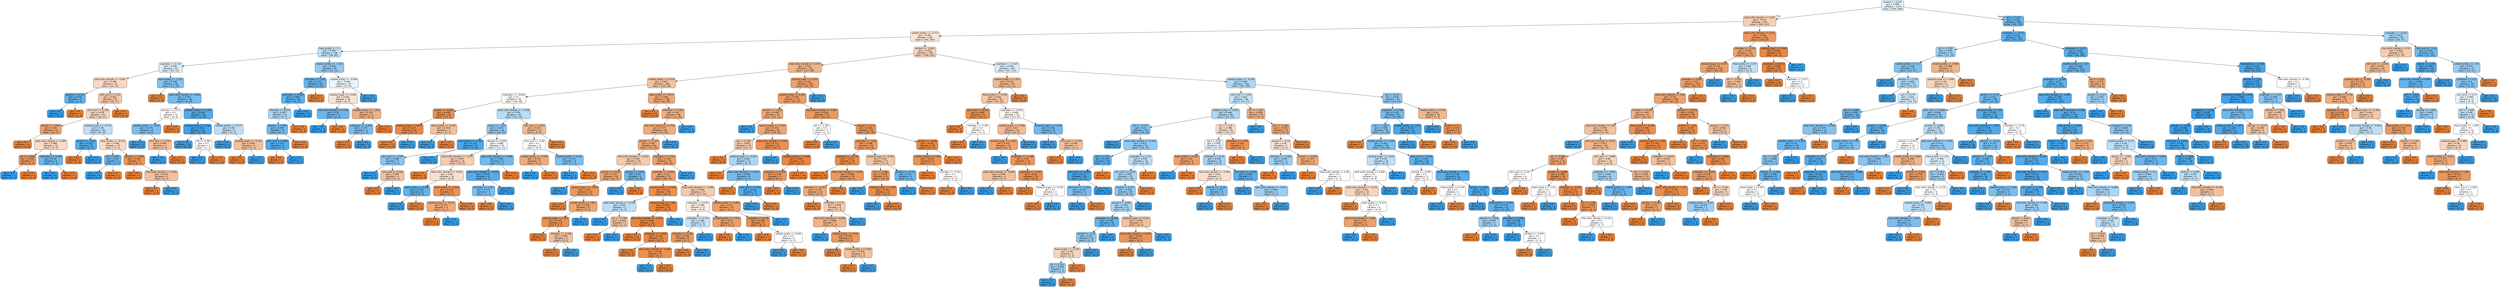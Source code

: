 digraph Tree {
node [shape=box, style="filled, rounded", color="black", fontname=helvetica] ;
edge [fontname=helvetica] ;
0 [label="alcohol <= 0.205\ngini = 0.498\nsamples = 1279\nvalue = [595, 684]", fillcolor="#e5f2fc"] ;
1 [label="total sulfur dioxide <= 1.022\ngini = 0.473\nsamples = 815\nvalue = [503, 312]", fillcolor="#f5cfb4"] ;
0 -> 1 [labeldistance=2.5, labelangle=45, headlabel="True"] ;
2 [label="volatile acidity <= -0.717\ngini = 0.492\nsamples = 647\nvalue = [364, 283]", fillcolor="#f9e3d3"] ;
1 -> 2 ;
3 [label="fixed acidity <= 1.1\ngini = 0.482\nsamples = 138\nvalue = [56, 82]", fillcolor="#c0e0f7"] ;
2 -> 3 ;
4 [label="sulphates <= 0.114\ngini = 0.495\nsamples = 93\nvalue = [42, 51]", fillcolor="#dceefa"] ;
3 -> 4 ;
5 [label="total sulfur dioxide <= -0.841\ngini = 0.486\nsamples = 53\nvalue = [31, 22]", fillcolor="#f7dac6"] ;
4 -> 5 ;
6 [label="density <= 0.373\ngini = 0.278\nsamples = 6\nvalue = [1, 5]", fillcolor="#61b1ea"] ;
5 -> 6 ;
7 [label="gini = 0.0\nsamples = 5\nvalue = [0, 5]", fillcolor="#399de5"] ;
6 -> 7 ;
8 [label="gini = 0.0\nsamples = 1\nvalue = [1, 0]", fillcolor="#e58139"] ;
6 -> 8 ;
9 [label="citric acid <= 1.125\ngini = 0.462\nsamples = 47\nvalue = [30, 17]", fillcolor="#f4c8a9"] ;
5 -> 9 ;
10 [label="citric acid <= 0.198\ngini = 0.478\nsamples = 43\nvalue = [26, 17]", fillcolor="#f6d3ba"] ;
9 -> 10 ;
11 [label="alcohol <= -0.925\ngini = 0.34\nsamples = 23\nvalue = [18, 5]", fillcolor="#eca470"] ;
10 -> 11 ;
12 [label="gini = 0.0\nsamples = 11\nvalue = [11, 0]", fillcolor="#e58139"] ;
11 -> 12 ;
13 [label="total sulfur dioxide <= 0.486\ngini = 0.486\nsamples = 12\nvalue = [7, 5]", fillcolor="#f8dbc6"] ;
11 -> 13 ;
14 [label="pH <= -0.682\ngini = 0.245\nsamples = 7\nvalue = [6, 1]", fillcolor="#e9965a"] ;
13 -> 14 ;
15 [label="gini = 0.0\nsamples = 1\nvalue = [0, 1]", fillcolor="#399de5"] ;
14 -> 15 ;
16 [label="gini = 0.0\nsamples = 6\nvalue = [6, 0]", fillcolor="#e58139"] ;
14 -> 16 ;
17 [label="sulphates <= -0.364\ngini = 0.32\nsamples = 5\nvalue = [1, 4]", fillcolor="#6ab6ec"] ;
13 -> 17 ;
18 [label="gini = 0.0\nsamples = 4\nvalue = [0, 4]", fillcolor="#399de5"] ;
17 -> 18 ;
19 [label="gini = 0.0\nsamples = 1\nvalue = [1, 0]", fillcolor="#e58139"] ;
17 -> 19 ;
20 [label="residual sugar <= -0.374\ngini = 0.48\nsamples = 20\nvalue = [8, 12]", fillcolor="#bddef6"] ;
10 -> 20 ;
21 [label="alcohol <= -1.017\ngini = 0.219\nsamples = 8\nvalue = [1, 7]", fillcolor="#55abe9"] ;
20 -> 21 ;
22 [label="gini = 0.0\nsamples = 1\nvalue = [1, 0]", fillcolor="#e58139"] ;
21 -> 22 ;
23 [label="gini = 0.0\nsamples = 7\nvalue = [0, 7]", fillcolor="#399de5"] ;
21 -> 23 ;
24 [label="fixed acidity <= -0.016\ngini = 0.486\nsamples = 12\nvalue = [7, 5]", fillcolor="#f8dbc6"] ;
20 -> 24 ;
25 [label="pH <= 0.921\ngini = 0.32\nsamples = 5\nvalue = [1, 4]", fillcolor="#6ab6ec"] ;
24 -> 25 ;
26 [label="gini = 0.0\nsamples = 4\nvalue = [0, 4]", fillcolor="#399de5"] ;
25 -> 26 ;
27 [label="gini = 0.0\nsamples = 1\nvalue = [1, 0]", fillcolor="#e58139"] ;
25 -> 27 ;
28 [label="density <= 0.598\ngini = 0.245\nsamples = 7\nvalue = [6, 1]", fillcolor="#e9965a"] ;
24 -> 28 ;
29 [label="gini = 0.0\nsamples = 4\nvalue = [4, 0]", fillcolor="#e58139"] ;
28 -> 29 ;
30 [label="free sulfur dioxide <= -0.382\ngini = 0.444\nsamples = 3\nvalue = [2, 1]", fillcolor="#f2c09c"] ;
28 -> 30 ;
31 [label="gini = 0.0\nsamples = 2\nvalue = [2, 0]", fillcolor="#e58139"] ;
30 -> 31 ;
32 [label="gini = 0.0\nsamples = 1\nvalue = [0, 1]", fillcolor="#399de5"] ;
30 -> 32 ;
33 [label="gini = 0.0\nsamples = 4\nvalue = [4, 0]", fillcolor="#e58139"] ;
9 -> 33 ;
34 [label="fixed acidity <= -1.227\ngini = 0.399\nsamples = 40\nvalue = [11, 29]", fillcolor="#84c2ef"] ;
4 -> 34 ;
35 [label="gini = 0.0\nsamples = 2\nvalue = [2, 0]", fillcolor="#e58139"] ;
34 -> 35 ;
36 [label="total sulfur dioxide <= -0.659\ngini = 0.361\nsamples = 38\nvalue = [9, 29]", fillcolor="#76bbed"] ;
34 -> 36 ;
37 [label="density <= 0.531\ngini = 0.5\nsamples = 12\nvalue = [6, 6]", fillcolor="#ffffff"] ;
36 -> 37 ;
38 [label="volatile acidity <= -1.034\ngini = 0.375\nsamples = 8\nvalue = [2, 6]", fillcolor="#7bbeee"] ;
37 -> 38 ;
39 [label="gini = 0.0\nsamples = 5\nvalue = [0, 5]", fillcolor="#399de5"] ;
38 -> 39 ;
40 [label="citric acid <= 0.793\ngini = 0.444\nsamples = 3\nvalue = [2, 1]", fillcolor="#f2c09c"] ;
38 -> 40 ;
41 [label="gini = 0.0\nsamples = 1\nvalue = [0, 1]", fillcolor="#399de5"] ;
40 -> 41 ;
42 [label="gini = 0.0\nsamples = 2\nvalue = [2, 0]", fillcolor="#e58139"] ;
40 -> 42 ;
43 [label="gini = 0.0\nsamples = 4\nvalue = [4, 0]", fillcolor="#e58139"] ;
37 -> 43 ;
44 [label="volatile acidity <= -0.855\ngini = 0.204\nsamples = 26\nvalue = [3, 23]", fillcolor="#53aae8"] ;
36 -> 44 ;
45 [label="residual sugar <= 0.166\ngini = 0.091\nsamples = 21\nvalue = [1, 20]", fillcolor="#43a2e6"] ;
44 -> 45 ;
46 [label="gini = 0.0\nsamples = 19\nvalue = [0, 19]", fillcolor="#399de5"] ;
45 -> 46 ;
47 [label="pH <= 0.784\ngini = 0.5\nsamples = 2\nvalue = [1, 1]", fillcolor="#ffffff"] ;
45 -> 47 ;
48 [label="gini = 0.0\nsamples = 1\nvalue = [0, 1]", fillcolor="#399de5"] ;
47 -> 48 ;
49 [label="gini = 0.0\nsamples = 1\nvalue = [1, 0]", fillcolor="#e58139"] ;
47 -> 49 ;
50 [label="volatile acidity <= -0.777\ngini = 0.48\nsamples = 5\nvalue = [2, 3]", fillcolor="#bddef6"] ;
44 -> 50 ;
51 [label="gini = 0.0\nsamples = 2\nvalue = [0, 2]", fillcolor="#399de5"] ;
50 -> 51 ;
52 [label="residual sugar <= -0.105\ngini = 0.444\nsamples = 3\nvalue = [2, 1]", fillcolor="#f2c09c"] ;
50 -> 52 ;
53 [label="gini = 0.0\nsamples = 2\nvalue = [2, 0]", fillcolor="#e58139"] ;
52 -> 53 ;
54 [label="gini = 0.0\nsamples = 1\nvalue = [0, 1]", fillcolor="#399de5"] ;
52 -> 54 ;
55 [label="volatile acidity <= -1.101\ngini = 0.429\nsamples = 45\nvalue = [14, 31]", fillcolor="#92c9f1"] ;
3 -> 55 ;
56 [label="chlorides <= 2.045\ngini = 0.311\nsamples = 26\nvalue = [5, 21]", fillcolor="#68b4eb"] ;
55 -> 56 ;
57 [label="sulphates <= 0.353\ngini = 0.269\nsamples = 25\nvalue = [4, 21]", fillcolor="#5fb0ea"] ;
56 -> 57 ;
58 [label="chlorides <= 0.075\ngini = 0.463\nsamples = 11\nvalue = [4, 7]", fillcolor="#aad5f4"] ;
57 -> 58 ;
59 [label="density <= 1.894\ngini = 0.346\nsamples = 9\nvalue = [2, 7]", fillcolor="#72b9ec"] ;
58 -> 59 ;
60 [label="citric acid <= 0.996\ngini = 0.219\nsamples = 8\nvalue = [1, 7]", fillcolor="#55abe9"] ;
59 -> 60 ;
61 [label="gini = 0.0\nsamples = 1\nvalue = [1, 0]", fillcolor="#e58139"] ;
60 -> 61 ;
62 [label="gini = 0.0\nsamples = 7\nvalue = [0, 7]", fillcolor="#399de5"] ;
60 -> 62 ;
63 [label="gini = 0.0\nsamples = 1\nvalue = [1, 0]", fillcolor="#e58139"] ;
59 -> 63 ;
64 [label="gini = 0.0\nsamples = 2\nvalue = [2, 0]", fillcolor="#e58139"] ;
58 -> 64 ;
65 [label="gini = 0.0\nsamples = 14\nvalue = [0, 14]", fillcolor="#399de5"] ;
57 -> 65 ;
66 [label="gini = 0.0\nsamples = 1\nvalue = [1, 0]", fillcolor="#e58139"] ;
56 -> 66 ;
67 [label="volatile acidity <= -0.808\ngini = 0.499\nsamples = 19\nvalue = [9, 10]", fillcolor="#ebf5fc"] ;
55 -> 67 ;
68 [label="residual sugar <= -0.285\ngini = 0.492\nsamples = 16\nvalue = [9, 7]", fillcolor="#f9e3d3"] ;
67 -> 68 ;
69 [label="free sulfur dioxide <= 0.358\ngini = 0.32\nsamples = 5\nvalue = [1, 4]", fillcolor="#6ab6ec"] ;
68 -> 69 ;
70 [label="gini = 0.0\nsamples = 4\nvalue = [0, 4]", fillcolor="#399de5"] ;
69 -> 70 ;
71 [label="gini = 0.0\nsamples = 1\nvalue = [1, 0]", fillcolor="#e58139"] ;
69 -> 71 ;
72 [label="volatile acidity <= -1.041\ngini = 0.397\nsamples = 11\nvalue = [8, 3]", fillcolor="#efb083"] ;
68 -> 72 ;
73 [label="sulphates <= -0.059\ngini = 0.375\nsamples = 4\nvalue = [1, 3]", fillcolor="#7bbeee"] ;
72 -> 73 ;
74 [label="gini = 0.0\nsamples = 1\nvalue = [1, 0]", fillcolor="#e58139"] ;
73 -> 74 ;
75 [label="gini = 0.0\nsamples = 3\nvalue = [0, 3]", fillcolor="#399de5"] ;
73 -> 75 ;
76 [label="gini = 0.0\nsamples = 7\nvalue = [7, 0]", fillcolor="#e58139"] ;
72 -> 76 ;
77 [label="gini = 0.0\nsamples = 3\nvalue = [0, 3]", fillcolor="#399de5"] ;
67 -> 77 ;
78 [label="alcohol <= -0.583\ngini = 0.478\nsamples = 509\nvalue = [308, 201]", fillcolor="#f6d3ba"] ;
2 -> 78 ;
79 [label="total sulfur dioxide <= -0.075\ngini = 0.411\nsamples = 305\nvalue = [217, 88]", fillcolor="#f0b489"] ;
78 -> 79 ;
80 [label="volatile acidity <= 0.219\ngini = 0.451\nsamples = 186\nvalue = [122, 64]", fillcolor="#f3c3a1"] ;
79 -> 80 ;
81 [label="sulphates <= -0.649\ngini = 0.5\nsamples = 78\nvalue = [40, 38]", fillcolor="#fef9f5"] ;
80 -> 81 ;
82 [label="alcohol <= -0.618\ngini = 0.188\nsamples = 19\nvalue = [17, 2]", fillcolor="#e89050"] ;
81 -> 82 ;
83 [label="residual sugar <= 0.055\ngini = 0.117\nsamples = 16\nvalue = [15, 1]", fillcolor="#e78946"] ;
82 -> 83 ;
84 [label="gini = 0.0\nsamples = 15\nvalue = [15, 0]", fillcolor="#e58139"] ;
83 -> 84 ;
85 [label="gini = 0.0\nsamples = 1\nvalue = [0, 1]", fillcolor="#399de5"] ;
83 -> 85 ;
86 [label="fixed acidity <= -0.303\ngini = 0.444\nsamples = 3\nvalue = [2, 1]", fillcolor="#f2c09c"] ;
82 -> 86 ;
87 [label="gini = 0.0\nsamples = 1\nvalue = [0, 1]", fillcolor="#399de5"] ;
86 -> 87 ;
88 [label="gini = 0.0\nsamples = 2\nvalue = [2, 0]", fillcolor="#e58139"] ;
86 -> 88 ;
89 [label="total sulfur dioxide <= -0.258\ngini = 0.476\nsamples = 59\nvalue = [23, 36]", fillcolor="#b8dcf6"] ;
81 -> 89 ;
90 [label="alcohol <= -0.91\ngini = 0.423\nsamples = 46\nvalue = [14, 32]", fillcolor="#90c8f0"] ;
89 -> 90 ;
91 [label="fixed acidity <= -0.352\ngini = 0.172\nsamples = 21\nvalue = [2, 19]", fillcolor="#4ea7e8"] ;
90 -> 91 ;
92 [label="citric acid <= -1.097\ngini = 0.408\nsamples = 7\nvalue = [2, 5]", fillcolor="#88c4ef"] ;
91 -> 92 ;
93 [label="gini = 0.0\nsamples = 4\nvalue = [0, 4]", fillcolor="#399de5"] ;
92 -> 93 ;
94 [label="citric acid <= 0.368\ngini = 0.444\nsamples = 3\nvalue = [2, 1]", fillcolor="#f2c09c"] ;
92 -> 94 ;
95 [label="gini = 0.0\nsamples = 2\nvalue = [2, 0]", fillcolor="#e58139"] ;
94 -> 95 ;
96 [label="gini = 0.0\nsamples = 1\nvalue = [0, 1]", fillcolor="#399de5"] ;
94 -> 96 ;
97 [label="gini = 0.0\nsamples = 14\nvalue = [0, 14]", fillcolor="#399de5"] ;
91 -> 97 ;
98 [label="density <= 0.345\ngini = 0.499\nsamples = 25\nvalue = [12, 13]", fillcolor="#f0f7fd"] ;
90 -> 98 ;
99 [label="total sulfur dioxide <= -1.073\ngini = 0.469\nsamples = 16\nvalue = [10, 6]", fillcolor="#f5cdb0"] ;
98 -> 99 ;
100 [label="gini = 0.0\nsamples = 2\nvalue = [2, 0]", fillcolor="#e58139"] ;
99 -> 100 ;
101 [label="total sulfur dioxide <= -0.602\ngini = 0.49\nsamples = 14\nvalue = [8, 6]", fillcolor="#f8e0ce"] ;
99 -> 101 ;
102 [label="fixed acidity <= -0.041\ngini = 0.278\nsamples = 6\nvalue = [1, 5]", fillcolor="#61b1ea"] ;
101 -> 102 ;
103 [label="gini = 0.0\nsamples = 5\nvalue = [0, 5]", fillcolor="#399de5"] ;
102 -> 103 ;
104 [label="gini = 0.0\nsamples = 1\nvalue = [1, 0]", fillcolor="#e58139"] ;
102 -> 104 ;
105 [label="fixed acidity <= -0.615\ngini = 0.219\nsamples = 8\nvalue = [7, 1]", fillcolor="#e99355"] ;
101 -> 105 ;
106 [label="residual sugar <= -0.275\ngini = 0.375\nsamples = 4\nvalue = [3, 1]", fillcolor="#eeab7b"] ;
105 -> 106 ;
107 [label="gini = 0.0\nsamples = 3\nvalue = [3, 0]", fillcolor="#e58139"] ;
106 -> 107 ;
108 [label="gini = 0.0\nsamples = 1\nvalue = [0, 1]", fillcolor="#399de5"] ;
106 -> 108 ;
109 [label="gini = 0.0\nsamples = 4\nvalue = [4, 0]", fillcolor="#e58139"] ;
105 -> 109 ;
110 [label="total sulfur dioxide <= -0.446\ngini = 0.346\nsamples = 9\nvalue = [2, 7]", fillcolor="#72b9ec"] ;
98 -> 110 ;
111 [label="total sulfur dioxide <= -0.678\ngini = 0.219\nsamples = 8\nvalue = [1, 7]", fillcolor="#55abe9"] ;
110 -> 111 ;
112 [label="chlorides <= 1.261\ngini = 0.375\nsamples = 4\nvalue = [1, 3]", fillcolor="#7bbeee"] ;
111 -> 112 ;
113 [label="gini = 0.0\nsamples = 1\nvalue = [1, 0]", fillcolor="#e58139"] ;
112 -> 113 ;
114 [label="gini = 0.0\nsamples = 3\nvalue = [0, 3]", fillcolor="#399de5"] ;
112 -> 114 ;
115 [label="gini = 0.0\nsamples = 4\nvalue = [0, 4]", fillcolor="#399de5"] ;
111 -> 115 ;
116 [label="gini = 0.0\nsamples = 1\nvalue = [1, 0]", fillcolor="#e58139"] ;
110 -> 116 ;
117 [label="citric acid <= 0.824\ngini = 0.426\nsamples = 13\nvalue = [9, 4]", fillcolor="#f1b991"] ;
89 -> 117 ;
118 [label="citric acid <= -0.48\ngini = 0.5\nsamples = 8\nvalue = [4, 4]", fillcolor="#ffffff"] ;
117 -> 118 ;
119 [label="volatile acidity <= -0.248\ngini = 0.375\nsamples = 4\nvalue = [3, 1]", fillcolor="#eeab7b"] ;
118 -> 119 ;
120 [label="gini = 0.0\nsamples = 1\nvalue = [0, 1]", fillcolor="#399de5"] ;
119 -> 120 ;
121 [label="gini = 0.0\nsamples = 3\nvalue = [3, 0]", fillcolor="#e58139"] ;
119 -> 121 ;
122 [label="volatile acidity <= 0.167\ngini = 0.375\nsamples = 4\nvalue = [1, 3]", fillcolor="#7bbeee"] ;
118 -> 122 ;
123 [label="gini = 0.0\nsamples = 3\nvalue = [0, 3]", fillcolor="#399de5"] ;
122 -> 123 ;
124 [label="gini = 0.0\nsamples = 1\nvalue = [1, 0]", fillcolor="#e58139"] ;
122 -> 124 ;
125 [label="gini = 0.0\nsamples = 5\nvalue = [5, 0]", fillcolor="#e58139"] ;
117 -> 125 ;
126 [label="fixed acidity <= -0.973\ngini = 0.366\nsamples = 108\nvalue = [82, 26]", fillcolor="#eda978"] ;
80 -> 126 ;
127 [label="gini = 0.0\nsamples = 10\nvalue = [10, 0]", fillcolor="#e58139"] ;
126 -> 127 ;
128 [label="chlorides <= 2.903\ngini = 0.39\nsamples = 98\nvalue = [72, 26]", fillcolor="#eeae80"] ;
126 -> 128 ;
129 [label="free sulfur dioxide <= 0.704\ngini = 0.375\nsamples = 96\nvalue = [72, 24]", fillcolor="#eeab7b"] ;
128 -> 129 ;
130 [label="alcohol <= -1.147\ngini = 0.367\nsamples = 95\nvalue = [72, 23]", fillcolor="#eda978"] ;
129 -> 130 ;
131 [label="free sulfur dioxide <= -0.201\ngini = 0.465\nsamples = 19\nvalue = [12, 7]", fillcolor="#f4caac"] ;
130 -> 131 ;
132 [label="density <= -0.547\ngini = 0.337\nsamples = 14\nvalue = [11, 3]", fillcolor="#eca36f"] ;
131 -> 132 ;
133 [label="gini = 0.0\nsamples = 1\nvalue = [0, 1]", fillcolor="#399de5"] ;
132 -> 133 ;
134 [label="residual sugar <= -0.404\ngini = 0.26\nsamples = 13\nvalue = [11, 2]", fillcolor="#ea985d"] ;
132 -> 134 ;
135 [label="gini = 0.0\nsamples = 4\nvalue = [4, 0]", fillcolor="#e58139"] ;
134 -> 135 ;
136 [label="volatile acidity <= 1.977\ngini = 0.346\nsamples = 9\nvalue = [7, 2]", fillcolor="#eca572"] ;
134 -> 136 ;
137 [label="residual sugar <= -0.21\ngini = 0.219\nsamples = 8\nvalue = [7, 1]", fillcolor="#e99355"] ;
136 -> 137 ;
138 [label="gini = 0.0\nsamples = 5\nvalue = [5, 0]", fillcolor="#e58139"] ;
137 -> 138 ;
139 [label="chlorides <= -0.106\ngini = 0.444\nsamples = 3\nvalue = [2, 1]", fillcolor="#f2c09c"] ;
137 -> 139 ;
140 [label="gini = 0.0\nsamples = 2\nvalue = [2, 0]", fillcolor="#e58139"] ;
139 -> 140 ;
141 [label="gini = 0.0\nsamples = 1\nvalue = [0, 1]", fillcolor="#399de5"] ;
139 -> 141 ;
142 [label="gini = 0.0\nsamples = 1\nvalue = [0, 1]", fillcolor="#399de5"] ;
136 -> 142 ;
143 [label="density <= 0.073\ngini = 0.32\nsamples = 5\nvalue = [1, 4]", fillcolor="#6ab6ec"] ;
131 -> 143 ;
144 [label="gini = 0.0\nsamples = 4\nvalue = [0, 4]", fillcolor="#399de5"] ;
143 -> 144 ;
145 [label="gini = 0.0\nsamples = 1\nvalue = [1, 0]", fillcolor="#e58139"] ;
143 -> 145 ;
146 [label="sulphates <= 1.028\ngini = 0.332\nsamples = 76\nvalue = [60, 16]", fillcolor="#eca36e"] ;
130 -> 146 ;
147 [label="sulphates <= -0.402\ngini = 0.32\nsamples = 75\nvalue = [60, 15]", fillcolor="#eca06a"] ;
146 -> 147 ;
148 [label="volatile acidity <= 0.416\ngini = 0.187\nsamples = 48\nvalue = [43, 5]", fillcolor="#e89050"] ;
147 -> 148 ;
149 [label="total sulfur dioxide <= -0.736\ngini = 0.48\nsamples = 5\nvalue = [2, 3]", fillcolor="#bddef6"] ;
148 -> 149 ;
150 [label="gini = 0.0\nsamples = 2\nvalue = [0, 2]", fillcolor="#399de5"] ;
149 -> 150 ;
151 [label="pH <= -0.798\ngini = 0.444\nsamples = 3\nvalue = [2, 1]", fillcolor="#f2c09c"] ;
149 -> 151 ;
152 [label="gini = 0.0\nsamples = 2\nvalue = [2, 0]", fillcolor="#e58139"] ;
151 -> 152 ;
153 [label="gini = 0.0\nsamples = 1\nvalue = [0, 1]", fillcolor="#399de5"] ;
151 -> 153 ;
154 [label="residual sugar <= 1.922\ngini = 0.089\nsamples = 43\nvalue = [41, 2]", fillcolor="#e68743"] ;
148 -> 154 ;
155 [label="free sulfur dioxide <= -0.524\ngini = 0.046\nsamples = 42\nvalue = [41, 1]", fillcolor="#e6843e"] ;
154 -> 155 ;
156 [label="gini = 0.0\nsamples = 27\nvalue = [27, 0]", fillcolor="#e58139"] ;
155 -> 156 ;
157 [label="sulphates <= -0.808\ngini = 0.124\nsamples = 15\nvalue = [14, 1]", fillcolor="#e78a47"] ;
155 -> 157 ;
158 [label="gini = 0.0\nsamples = 6\nvalue = [6, 0]", fillcolor="#e58139"] ;
157 -> 158 ;
159 [label="total sulfur dioxide <= -0.448\ngini = 0.198\nsamples = 9\nvalue = [8, 1]", fillcolor="#e89152"] ;
157 -> 159 ;
160 [label="gini = 0.0\nsamples = 1\nvalue = [0, 1]", fillcolor="#399de5"] ;
159 -> 160 ;
161 [label="gini = 0.0\nsamples = 8\nvalue = [8, 0]", fillcolor="#e58139"] ;
159 -> 161 ;
162 [label="gini = 0.0\nsamples = 1\nvalue = [0, 1]", fillcolor="#399de5"] ;
154 -> 162 ;
163 [label="total sulfur dioxide <= -0.484\ngini = 0.466\nsamples = 27\nvalue = [17, 10]", fillcolor="#f4cbad"] ;
147 -> 163 ;
164 [label="sulphates <= 0.347\ngini = 0.498\nsamples = 17\nvalue = [9, 8]", fillcolor="#fcf1e9"] ;
163 -> 164 ;
165 [label="sulphates <= -0.153\ngini = 0.486\nsamples = 12\nvalue = [5, 7]", fillcolor="#c6e3f8"] ;
164 -> 165 ;
166 [label="chlorides <= 0.392\ngini = 0.278\nsamples = 6\nvalue = [5, 1]", fillcolor="#ea9a61"] ;
165 -> 166 ;
167 [label="gini = 0.0\nsamples = 5\nvalue = [5, 0]", fillcolor="#e58139"] ;
166 -> 167 ;
168 [label="gini = 0.0\nsamples = 1\nvalue = [0, 1]", fillcolor="#399de5"] ;
166 -> 168 ;
169 [label="gini = 0.0\nsamples = 6\nvalue = [0, 6]", fillcolor="#399de5"] ;
165 -> 169 ;
170 [label="volatile acidity <= 1.279\ngini = 0.32\nsamples = 5\nvalue = [4, 1]", fillcolor="#eca06a"] ;
164 -> 170 ;
171 [label="gini = 0.0\nsamples = 4\nvalue = [4, 0]", fillcolor="#e58139"] ;
170 -> 171 ;
172 [label="gini = 0.0\nsamples = 1\nvalue = [0, 1]", fillcolor="#399de5"] ;
170 -> 172 ;
173 [label="volatile acidity <= 0.994\ngini = 0.32\nsamples = 10\nvalue = [8, 2]", fillcolor="#eca06a"] ;
163 -> 173 ;
174 [label="sulphates <= 0.325\ngini = 0.198\nsamples = 9\nvalue = [8, 1]", fillcolor="#e89152"] ;
173 -> 174 ;
175 [label="gini = 0.0\nsamples = 7\nvalue = [7, 0]", fillcolor="#e58139"] ;
174 -> 175 ;
176 [label="volatile acidity <= 0.659\ngini = 0.5\nsamples = 2\nvalue = [1, 1]", fillcolor="#ffffff"] ;
174 -> 176 ;
177 [label="gini = 0.0\nsamples = 1\nvalue = [0, 1]", fillcolor="#399de5"] ;
176 -> 177 ;
178 [label="gini = 0.0\nsamples = 1\nvalue = [1, 0]", fillcolor="#e58139"] ;
176 -> 178 ;
179 [label="gini = 0.0\nsamples = 1\nvalue = [0, 1]", fillcolor="#399de5"] ;
173 -> 179 ;
180 [label="gini = 0.0\nsamples = 1\nvalue = [0, 1]", fillcolor="#399de5"] ;
146 -> 180 ;
181 [label="gini = 0.0\nsamples = 1\nvalue = [0, 1]", fillcolor="#399de5"] ;
129 -> 181 ;
182 [label="gini = 0.0\nsamples = 2\nvalue = [0, 2]", fillcolor="#399de5"] ;
128 -> 182 ;
183 [label="residual sugar <= 5.871\ngini = 0.322\nsamples = 119\nvalue = [95, 24]", fillcolor="#eca16b"] ;
79 -> 183 ;
184 [label="volatile acidity <= 0.181\ngini = 0.305\nsamples = 117\nvalue = [95, 22]", fillcolor="#eb9e67"] ;
183 -> 184 ;
185 [label="alcohol <= -1.405\ngini = 0.369\nsamples = 45\nvalue = [34, 11]", fillcolor="#edaa79"] ;
184 -> 185 ;
186 [label="gini = 0.0\nsamples = 1\nvalue = [0, 1]", fillcolor="#399de5"] ;
185 -> 186 ;
187 [label="residual sugar <= -0.375\ngini = 0.351\nsamples = 44\nvalue = [34, 10]", fillcolor="#eda673"] ;
185 -> 187 ;
188 [label="pH <= 0.199\ngini = 0.465\nsamples = 19\nvalue = [12, 7]", fillcolor="#f4caac"] ;
187 -> 188 ;
189 [label="gini = 0.0\nsamples = 8\nvalue = [8, 0]", fillcolor="#e58139"] ;
188 -> 189 ;
190 [label="residual sugar <= -0.622\ngini = 0.463\nsamples = 11\nvalue = [4, 7]", fillcolor="#aad5f4"] ;
188 -> 190 ;
191 [label="gini = 0.0\nsamples = 2\nvalue = [2, 0]", fillcolor="#e58139"] ;
190 -> 191 ;
192 [label="total sulfur dioxide <= -0.024\ngini = 0.346\nsamples = 9\nvalue = [2, 7]", fillcolor="#72b9ec"] ;
190 -> 192 ;
193 [label="gini = 0.0\nsamples = 1\nvalue = [1, 0]", fillcolor="#e58139"] ;
192 -> 193 ;
194 [label="citric acid <= 0.783\ngini = 0.219\nsamples = 8\nvalue = [1, 7]", fillcolor="#55abe9"] ;
192 -> 194 ;
195 [label="gini = 0.0\nsamples = 7\nvalue = [0, 7]", fillcolor="#399de5"] ;
194 -> 195 ;
196 [label="gini = 0.0\nsamples = 1\nvalue = [1, 0]", fillcolor="#e58139"] ;
194 -> 196 ;
197 [label="total sulfur dioxide <= 0.015\ngini = 0.211\nsamples = 25\nvalue = [22, 3]", fillcolor="#e99254"] ;
187 -> 197 ;
198 [label="gini = 0.0\nsamples = 2\nvalue = [0, 2]", fillcolor="#399de5"] ;
197 -> 198 ;
199 [label="volatile acidity <= -0.508\ngini = 0.083\nsamples = 23\nvalue = [22, 1]", fillcolor="#e68742"] ;
197 -> 199 ;
200 [label="sulphates <= 0.359\ngini = 0.245\nsamples = 7\nvalue = [6, 1]", fillcolor="#e9965a"] ;
199 -> 200 ;
201 [label="gini = 0.0\nsamples = 6\nvalue = [6, 0]", fillcolor="#e58139"] ;
200 -> 201 ;
202 [label="gini = 0.0\nsamples = 1\nvalue = [0, 1]", fillcolor="#399de5"] ;
200 -> 202 ;
203 [label="gini = 0.0\nsamples = 16\nvalue = [16, 0]", fillcolor="#e58139"] ;
199 -> 203 ;
204 [label="free sulfur dioxide <= -0.867\ngini = 0.259\nsamples = 72\nvalue = [61, 11]", fillcolor="#ea985d"] ;
184 -> 204 ;
205 [label="pH <= -1.787\ngini = 0.5\nsamples = 2\nvalue = [1, 1]", fillcolor="#ffffff"] ;
204 -> 205 ;
206 [label="gini = 0.0\nsamples = 1\nvalue = [1, 0]", fillcolor="#e58139"] ;
205 -> 206 ;
207 [label="gini = 0.0\nsamples = 1\nvalue = [0, 1]", fillcolor="#399de5"] ;
205 -> 207 ;
208 [label="alcohol <= -0.77\ngini = 0.245\nsamples = 70\nvalue = [60, 10]", fillcolor="#e9965a"] ;
204 -> 208 ;
209 [label="sulphates <= -0.06\ngini = 0.286\nsamples = 52\nvalue = [43, 9]", fillcolor="#ea9b62"] ;
208 -> 209 ;
210 [label="sulphates <= -0.725\ngini = 0.157\nsamples = 35\nvalue = [32, 3]", fillcolor="#e78d4c"] ;
209 -> 210 ;
211 [label="gini = 0.0\nsamples = 16\nvalue = [16, 0]", fillcolor="#e58139"] ;
210 -> 211 ;
212 [label="total sulfur dioxide <= 0.618\ngini = 0.266\nsamples = 19\nvalue = [16, 3]", fillcolor="#ea995e"] ;
210 -> 212 ;
213 [label="chlorides <= -0.263\ngini = 0.375\nsamples = 12\nvalue = [9, 3]", fillcolor="#eeab7b"] ;
212 -> 213 ;
214 [label="gini = 0.0\nsamples = 4\nvalue = [4, 0]", fillcolor="#e58139"] ;
213 -> 214 ;
215 [label="chlorides <= 0.31\ngini = 0.469\nsamples = 8\nvalue = [5, 3]", fillcolor="#f5cdb0"] ;
213 -> 215 ;
216 [label="free sulfur dioxide <= -0.676\ngini = 0.408\nsamples = 7\nvalue = [5, 2]", fillcolor="#efb388"] ;
215 -> 216 ;
217 [label="gini = 0.0\nsamples = 1\nvalue = [0, 1]", fillcolor="#399de5"] ;
216 -> 217 ;
218 [label="volatile acidity <= 0.691\ngini = 0.278\nsamples = 6\nvalue = [5, 1]", fillcolor="#ea9a61"] ;
216 -> 218 ;
219 [label="gini = 0.0\nsamples = 3\nvalue = [3, 0]", fillcolor="#e58139"] ;
218 -> 219 ;
220 [label="volatile acidity <= 0.766\ngini = 0.444\nsamples = 3\nvalue = [2, 1]", fillcolor="#f2c09c"] ;
218 -> 220 ;
221 [label="gini = 0.0\nsamples = 2\nvalue = [2, 0]", fillcolor="#e58139"] ;
220 -> 221 ;
222 [label="gini = 0.0\nsamples = 1\nvalue = [0, 1]", fillcolor="#399de5"] ;
220 -> 222 ;
223 [label="gini = 0.0\nsamples = 1\nvalue = [0, 1]", fillcolor="#399de5"] ;
215 -> 223 ;
224 [label="gini = 0.0\nsamples = 7\nvalue = [7, 0]", fillcolor="#e58139"] ;
212 -> 224 ;
225 [label="residual sugar <= -0.241\ngini = 0.457\nsamples = 17\nvalue = [11, 6]", fillcolor="#f3c6a5"] ;
209 -> 225 ;
226 [label="pH <= -2.568\ngini = 0.278\nsamples = 12\nvalue = [10, 2]", fillcolor="#ea9a61"] ;
225 -> 226 ;
227 [label="gini = 0.0\nsamples = 1\nvalue = [0, 1]", fillcolor="#399de5"] ;
226 -> 227 ;
228 [label="volatile acidity <= 0.569\ngini = 0.165\nsamples = 11\nvalue = [10, 1]", fillcolor="#e88e4d"] ;
226 -> 228 ;
229 [label="gini = 0.0\nsamples = 1\nvalue = [0, 1]", fillcolor="#399de5"] ;
228 -> 229 ;
230 [label="gini = 0.0\nsamples = 10\nvalue = [10, 0]", fillcolor="#e58139"] ;
228 -> 230 ;
231 [label="alcohol <= -0.775\ngini = 0.32\nsamples = 5\nvalue = [1, 4]", fillcolor="#6ab6ec"] ;
225 -> 231 ;
232 [label="gini = 0.0\nsamples = 4\nvalue = [0, 4]", fillcolor="#399de5"] ;
231 -> 232 ;
233 [label="gini = 0.0\nsamples = 1\nvalue = [1, 0]", fillcolor="#e58139"] ;
231 -> 233 ;
234 [label="alcohol <= -0.609\ngini = 0.105\nsamples = 18\nvalue = [17, 1]", fillcolor="#e78845"] ;
208 -> 234 ;
235 [label="volatile acidity <= 0.584\ngini = 0.219\nsamples = 8\nvalue = [7, 1]", fillcolor="#e99355"] ;
234 -> 235 ;
236 [label="gini = 0.0\nsamples = 6\nvalue = [6, 0]", fillcolor="#e58139"] ;
235 -> 236 ;
237 [label="chlorides <= -0.551\ngini = 0.5\nsamples = 2\nvalue = [1, 1]", fillcolor="#ffffff"] ;
235 -> 237 ;
238 [label="gini = 0.0\nsamples = 1\nvalue = [1, 0]", fillcolor="#e58139"] ;
237 -> 238 ;
239 [label="gini = 0.0\nsamples = 1\nvalue = [0, 1]", fillcolor="#399de5"] ;
237 -> 239 ;
240 [label="gini = 0.0\nsamples = 10\nvalue = [10, 0]", fillcolor="#e58139"] ;
234 -> 240 ;
241 [label="gini = 0.0\nsamples = 2\nvalue = [0, 2]", fillcolor="#399de5"] ;
183 -> 241 ;
242 [label="sulphates <= -0.647\ngini = 0.494\nsamples = 204\nvalue = [91, 113]", fillcolor="#d8ecfa"] ;
78 -> 242 ;
243 [label="volatile acidity <= 1.527\ngini = 0.416\nsamples = 44\nvalue = [31, 13]", fillcolor="#f0b68c"] ;
242 -> 243 ;
244 [label="fixed acidity <= -0.594\ngini = 0.461\nsamples = 36\nvalue = [23, 13]", fillcolor="#f4c8a9"] ;
243 -> 244 ;
245 [label="citric acid <= -0.671\ngini = 0.165\nsamples = 11\nvalue = [10, 1]", fillcolor="#e88e4d"] ;
244 -> 245 ;
246 [label="gini = 0.0\nsamples = 9\nvalue = [9, 0]", fillcolor="#e58139"] ;
245 -> 246 ;
247 [label="chlorides <= -0.397\ngini = 0.5\nsamples = 2\nvalue = [1, 1]", fillcolor="#ffffff"] ;
245 -> 247 ;
248 [label="gini = 0.0\nsamples = 1\nvalue = [1, 0]", fillcolor="#e58139"] ;
247 -> 248 ;
249 [label="gini = 0.0\nsamples = 1\nvalue = [0, 1]", fillcolor="#399de5"] ;
247 -> 249 ;
250 [label="sulphates <= -0.933\ngini = 0.499\nsamples = 25\nvalue = [13, 12]", fillcolor="#fdf5f0"] ;
244 -> 250 ;
251 [label="residual sugar <= 0.528\ngini = 0.43\nsamples = 16\nvalue = [11, 5]", fillcolor="#f1ba93"] ;
250 -> 251 ;
252 [label="residual sugar <= -0.807\ngini = 0.337\nsamples = 14\nvalue = [11, 3]", fillcolor="#eca36f"] ;
251 -> 252 ;
253 [label="gini = 0.0\nsamples = 1\nvalue = [0, 1]", fillcolor="#399de5"] ;
252 -> 253 ;
254 [label="sulphates <= -1.189\ngini = 0.26\nsamples = 13\nvalue = [11, 2]", fillcolor="#ea985d"] ;
252 -> 254 ;
255 [label="total sulfur dioxide <= -0.662\ngini = 0.444\nsamples = 3\nvalue = [2, 1]", fillcolor="#f2c09c"] ;
254 -> 255 ;
256 [label="gini = 0.0\nsamples = 1\nvalue = [0, 1]", fillcolor="#399de5"] ;
255 -> 256 ;
257 [label="gini = 0.0\nsamples = 2\nvalue = [2, 0]", fillcolor="#e58139"] ;
255 -> 257 ;
258 [label="sulphates <= -1.021\ngini = 0.18\nsamples = 10\nvalue = [9, 1]", fillcolor="#e88f4f"] ;
254 -> 258 ;
259 [label="gini = 0.0\nsamples = 8\nvalue = [8, 0]", fillcolor="#e58139"] ;
258 -> 259 ;
260 [label="residual sugar <= -0.425\ngini = 0.5\nsamples = 2\nvalue = [1, 1]", fillcolor="#ffffff"] ;
258 -> 260 ;
261 [label="gini = 0.0\nsamples = 1\nvalue = [1, 0]", fillcolor="#e58139"] ;
260 -> 261 ;
262 [label="gini = 0.0\nsamples = 1\nvalue = [0, 1]", fillcolor="#399de5"] ;
260 -> 262 ;
263 [label="gini = 0.0\nsamples = 2\nvalue = [0, 2]", fillcolor="#399de5"] ;
251 -> 263 ;
264 [label="residual sugar <= -0.278\ngini = 0.346\nsamples = 9\nvalue = [2, 7]", fillcolor="#72b9ec"] ;
250 -> 264 ;
265 [label="gini = 0.0\nsamples = 6\nvalue = [0, 6]", fillcolor="#399de5"] ;
264 -> 265 ;
266 [label="citric acid <= 0.379\ngini = 0.444\nsamples = 3\nvalue = [2, 1]", fillcolor="#f2c09c"] ;
264 -> 266 ;
267 [label="gini = 0.0\nsamples = 2\nvalue = [2, 0]", fillcolor="#e58139"] ;
266 -> 267 ;
268 [label="gini = 0.0\nsamples = 1\nvalue = [0, 1]", fillcolor="#399de5"] ;
266 -> 268 ;
269 [label="gini = 0.0\nsamples = 8\nvalue = [8, 0]", fillcolor="#e58139"] ;
243 -> 269 ;
270 [label="residual sugar <= -0.118\ngini = 0.469\nsamples = 160\nvalue = [60, 100]", fillcolor="#b0d8f5"] ;
242 -> 270 ;
271 [label="citric acid <= 1.052\ngini = 0.487\nsamples = 98\nvalue = [41, 57]", fillcolor="#c7e3f8"] ;
270 -> 271 ;
272 [label="volatile acidity <= 0.625\ngini = 0.466\nsamples = 84\nvalue = [31, 53]", fillcolor="#add6f4"] ;
271 -> 272 ;
273 [label="pH <= -0.711\ngini = 0.4\nsamples = 58\nvalue = [16, 42]", fillcolor="#84c2ef"] ;
272 -> 273 ;
274 [label="gini = 0.0\nsamples = 7\nvalue = [0, 7]", fillcolor="#399de5"] ;
273 -> 274 ;
275 [label="total sulfur dioxide <= -0.502\ngini = 0.431\nsamples = 51\nvalue = [16, 35]", fillcolor="#94caf1"] ;
273 -> 275 ;
276 [label="pH <= 2.177\ngini = 0.278\nsamples = 18\nvalue = [3, 15]", fillcolor="#61b1ea"] ;
275 -> 276 ;
277 [label="citric acid <= -1.006\ngini = 0.117\nsamples = 16\nvalue = [1, 15]", fillcolor="#46a4e7"] ;
276 -> 277 ;
278 [label="citric acid <= -1.291\ngini = 0.375\nsamples = 4\nvalue = [1, 3]", fillcolor="#7bbeee"] ;
277 -> 278 ;
279 [label="gini = 0.0\nsamples = 3\nvalue = [0, 3]", fillcolor="#399de5"] ;
278 -> 279 ;
280 [label="gini = 0.0\nsamples = 1\nvalue = [1, 0]", fillcolor="#e58139"] ;
278 -> 280 ;
281 [label="gini = 0.0\nsamples = 12\nvalue = [0, 12]", fillcolor="#399de5"] ;
277 -> 281 ;
282 [label="gini = 0.0\nsamples = 2\nvalue = [2, 0]", fillcolor="#e58139"] ;
276 -> 282 ;
283 [label="sulphates <= 1.172\ngini = 0.478\nsamples = 33\nvalue = [13, 20]", fillcolor="#baddf6"] ;
275 -> 283 ;
284 [label="citric acid <= 0.453\ngini = 0.458\nsamples = 31\nvalue = [11, 20]", fillcolor="#a6d3f3"] ;
283 -> 284 ;
285 [label="alcohol <= 0.147\ngini = 0.428\nsamples = 29\nvalue = [9, 20]", fillcolor="#92c9f1"] ;
284 -> 285 ;
286 [label="alcohol <= -0.097\ngini = 0.461\nsamples = 25\nvalue = [9, 16]", fillcolor="#a8d4f4"] ;
285 -> 286 ;
287 [label="sulphates <= -0.098\ngini = 0.305\nsamples = 16\nvalue = [3, 13]", fillcolor="#67b4eb"] ;
286 -> 287 ;
288 [label="alcohol <= -0.22\ngini = 0.42\nsamples = 10\nvalue = [3, 7]", fillcolor="#8ec7f0"] ;
287 -> 288 ;
289 [label="fixed acidity <= -0.266\ngini = 0.48\nsamples = 5\nvalue = [3, 2]", fillcolor="#f6d5bd"] ;
288 -> 289 ;
290 [label="pH <= 0.513\ngini = 0.444\nsamples = 3\nvalue = [1, 2]", fillcolor="#9ccef2"] ;
289 -> 290 ;
291 [label="gini = 0.0\nsamples = 2\nvalue = [0, 2]", fillcolor="#399de5"] ;
290 -> 291 ;
292 [label="gini = 0.0\nsamples = 1\nvalue = [1, 0]", fillcolor="#e58139"] ;
290 -> 292 ;
293 [label="gini = 0.0\nsamples = 2\nvalue = [2, 0]", fillcolor="#e58139"] ;
289 -> 293 ;
294 [label="gini = 0.0\nsamples = 5\nvalue = [0, 5]", fillcolor="#399de5"] ;
288 -> 294 ;
295 [label="gini = 0.0\nsamples = 6\nvalue = [0, 6]", fillcolor="#399de5"] ;
287 -> 295 ;
296 [label="residual sugar <= -0.377\ngini = 0.444\nsamples = 9\nvalue = [6, 3]", fillcolor="#f2c09c"] ;
286 -> 296 ;
297 [label="total sulfur dioxide <= 0.496\ngini = 0.245\nsamples = 7\nvalue = [6, 1]", fillcolor="#e9965a"] ;
296 -> 297 ;
298 [label="gini = 0.0\nsamples = 6\nvalue = [6, 0]", fillcolor="#e58139"] ;
297 -> 298 ;
299 [label="gini = 0.0\nsamples = 1\nvalue = [0, 1]", fillcolor="#399de5"] ;
297 -> 299 ;
300 [label="gini = 0.0\nsamples = 2\nvalue = [0, 2]", fillcolor="#399de5"] ;
296 -> 300 ;
301 [label="gini = 0.0\nsamples = 4\nvalue = [0, 4]", fillcolor="#399de5"] ;
285 -> 301 ;
302 [label="gini = 0.0\nsamples = 2\nvalue = [2, 0]", fillcolor="#e58139"] ;
284 -> 302 ;
303 [label="gini = 0.0\nsamples = 2\nvalue = [2, 0]", fillcolor="#e58139"] ;
283 -> 303 ;
304 [label="pH <= 1.535\ngini = 0.488\nsamples = 26\nvalue = [15, 11]", fillcolor="#f8ddca"] ;
272 -> 304 ;
305 [label="pH <= -0.38\ngini = 0.499\nsamples = 19\nvalue = [9, 10]", fillcolor="#ebf5fc"] ;
304 -> 305 ;
306 [label="fixed acidity <= 0.227\ngini = 0.32\nsamples = 5\nvalue = [4, 1]", fillcolor="#eca06a"] ;
305 -> 306 ;
307 [label="gini = 0.0\nsamples = 1\nvalue = [0, 1]", fillcolor="#399de5"] ;
306 -> 307 ;
308 [label="gini = 0.0\nsamples = 4\nvalue = [4, 0]", fillcolor="#e58139"] ;
306 -> 308 ;
309 [label="chlorides <= -0.29\ngini = 0.459\nsamples = 14\nvalue = [5, 9]", fillcolor="#a7d3f3"] ;
305 -> 309 ;
310 [label="free sulfur dioxide <= -0.468\ngini = 0.49\nsamples = 7\nvalue = [4, 3]", fillcolor="#f8e0ce"] ;
309 -> 310 ;
311 [label="gini = 0.0\nsamples = 3\nvalue = [3, 0]", fillcolor="#e58139"] ;
310 -> 311 ;
312 [label="density <= -0.241\ngini = 0.375\nsamples = 4\nvalue = [1, 3]", fillcolor="#7bbeee"] ;
310 -> 312 ;
313 [label="gini = 0.0\nsamples = 3\nvalue = [0, 3]", fillcolor="#399de5"] ;
312 -> 313 ;
314 [label="gini = 0.0\nsamples = 1\nvalue = [1, 0]", fillcolor="#e58139"] ;
312 -> 314 ;
315 [label="citric acid <= -0.391\ngini = 0.245\nsamples = 7\nvalue = [1, 6]", fillcolor="#5aade9"] ;
309 -> 315 ;
316 [label="gini = 0.0\nsamples = 4\nvalue = [0, 4]", fillcolor="#399de5"] ;
315 -> 316 ;
317 [label="total sulfur dioxide <= -0.615\ngini = 0.444\nsamples = 3\nvalue = [1, 2]", fillcolor="#9ccef2"] ;
315 -> 317 ;
318 [label="gini = 0.0\nsamples = 1\nvalue = [1, 0]", fillcolor="#e58139"] ;
317 -> 318 ;
319 [label="gini = 0.0\nsamples = 2\nvalue = [0, 2]", fillcolor="#399de5"] ;
317 -> 319 ;
320 [label="sulphates <= 1.298\ngini = 0.245\nsamples = 7\nvalue = [6, 1]", fillcolor="#e9965a"] ;
304 -> 320 ;
321 [label="gini = 0.0\nsamples = 6\nvalue = [6, 0]", fillcolor="#e58139"] ;
320 -> 321 ;
322 [label="gini = 0.0\nsamples = 1\nvalue = [0, 1]", fillcolor="#399de5"] ;
320 -> 322 ;
323 [label="pH <= -2.427\ngini = 0.408\nsamples = 14\nvalue = [10, 4]", fillcolor="#efb388"] ;
271 -> 323 ;
324 [label="gini = 0.0\nsamples = 1\nvalue = [0, 1]", fillcolor="#399de5"] ;
323 -> 324 ;
325 [label="pH <= -1.193\ngini = 0.355\nsamples = 13\nvalue = [10, 3]", fillcolor="#eda774"] ;
323 -> 325 ;
326 [label="alcohol <= -0.39\ngini = 0.49\nsamples = 7\nvalue = [4, 3]", fillcolor="#f8e0ce"] ;
325 -> 326 ;
327 [label="chlorides <= -0.469\ngini = 0.444\nsamples = 3\nvalue = [1, 2]", fillcolor="#9ccef2"] ;
326 -> 327 ;
328 [label="gini = 0.0\nsamples = 1\nvalue = [1, 0]", fillcolor="#e58139"] ;
327 -> 328 ;
329 [label="gini = 0.0\nsamples = 2\nvalue = [0, 2]", fillcolor="#399de5"] ;
327 -> 329 ;
330 [label="alcohol <= -0.204\ngini = 0.375\nsamples = 4\nvalue = [3, 1]", fillcolor="#eeab7b"] ;
326 -> 330 ;
331 [label="gini = 0.0\nsamples = 2\nvalue = [2, 0]", fillcolor="#e58139"] ;
330 -> 331 ;
332 [label="total sulfur dioxide <= 0.08\ngini = 0.5\nsamples = 2\nvalue = [1, 1]", fillcolor="#ffffff"] ;
330 -> 332 ;
333 [label="gini = 0.0\nsamples = 1\nvalue = [0, 1]", fillcolor="#399de5"] ;
332 -> 333 ;
334 [label="gini = 0.0\nsamples = 1\nvalue = [1, 0]", fillcolor="#e58139"] ;
332 -> 334 ;
335 [label="gini = 0.0\nsamples = 6\nvalue = [6, 0]", fillcolor="#e58139"] ;
325 -> 335 ;
336 [label="pH <= 0.727\ngini = 0.425\nsamples = 62\nvalue = [19, 43]", fillcolor="#90c8f0"] ;
270 -> 336 ;
337 [label="sulphates <= 0.766\ngini = 0.355\nsamples = 52\nvalue = [12, 40]", fillcolor="#74baed"] ;
336 -> 337 ;
338 [label="pH <= -1.664\ngini = 0.399\nsamples = 40\nvalue = [11, 29]", fillcolor="#84c2ef"] ;
337 -> 338 ;
339 [label="gini = 0.0\nsamples = 1\nvalue = [1, 0]", fillcolor="#e58139"] ;
338 -> 339 ;
340 [label="volatile acidity <= -0.369\ngini = 0.381\nsamples = 39\nvalue = [10, 29]", fillcolor="#7dbfee"] ;
338 -> 340 ;
341 [label="residual sugar <= 1.624\ngini = 0.48\nsamples = 15\nvalue = [6, 9]", fillcolor="#bddef6"] ;
340 -> 341 ;
342 [label="total sulfur dioxide <= 0.482\ngini = 0.5\nsamples = 12\nvalue = [6, 6]", fillcolor="#ffffff"] ;
341 -> 342 ;
343 [label="total sulfur dioxide <= -0.131\ngini = 0.48\nsamples = 10\nvalue = [6, 4]", fillcolor="#f6d5bd"] ;
342 -> 343 ;
344 [label="gini = 0.0\nsamples = 2\nvalue = [2, 0]", fillcolor="#e58139"] ;
343 -> 344 ;
345 [label="fixed acidity <= 0.213\ngini = 0.5\nsamples = 8\nvalue = [4, 4]", fillcolor="#ffffff"] ;
343 -> 345 ;
346 [label="total sulfur dioxide <= -0.06\ngini = 0.32\nsamples = 5\nvalue = [4, 1]", fillcolor="#eca06a"] ;
345 -> 346 ;
347 [label="gini = 0.0\nsamples = 1\nvalue = [0, 1]", fillcolor="#399de5"] ;
346 -> 347 ;
348 [label="gini = 0.0\nsamples = 4\nvalue = [4, 0]", fillcolor="#e58139"] ;
346 -> 348 ;
349 [label="gini = 0.0\nsamples = 3\nvalue = [0, 3]", fillcolor="#399de5"] ;
345 -> 349 ;
350 [label="gini = 0.0\nsamples = 2\nvalue = [0, 2]", fillcolor="#399de5"] ;
342 -> 350 ;
351 [label="gini = 0.0\nsamples = 3\nvalue = [0, 3]", fillcolor="#399de5"] ;
341 -> 351 ;
352 [label="citric acid <= -1.095\ngini = 0.278\nsamples = 24\nvalue = [4, 20]", fillcolor="#61b1ea"] ;
340 -> 352 ;
353 [label="density <= -0.081\ngini = 0.5\nsamples = 2\nvalue = [1, 1]", fillcolor="#ffffff"] ;
352 -> 353 ;
354 [label="gini = 0.0\nsamples = 1\nvalue = [0, 1]", fillcolor="#399de5"] ;
353 -> 354 ;
355 [label="gini = 0.0\nsamples = 1\nvalue = [1, 0]", fillcolor="#e58139"] ;
353 -> 355 ;
356 [label="total sulfur dioxide <= -0.958\ngini = 0.236\nsamples = 22\nvalue = [3, 19]", fillcolor="#58ace9"] ;
352 -> 356 ;
357 [label="fixed acidity <= 0.159\ngini = 0.5\nsamples = 2\nvalue = [1, 1]", fillcolor="#ffffff"] ;
356 -> 357 ;
358 [label="gini = 0.0\nsamples = 1\nvalue = [0, 1]", fillcolor="#399de5"] ;
357 -> 358 ;
359 [label="gini = 0.0\nsamples = 1\nvalue = [1, 0]", fillcolor="#e58139"] ;
357 -> 359 ;
360 [label="density <= 0.447\ngini = 0.18\nsamples = 20\nvalue = [2, 18]", fillcolor="#4fa8e8"] ;
356 -> 360 ;
361 [label="gini = 0.0\nsamples = 8\nvalue = [0, 8]", fillcolor="#399de5"] ;
360 -> 361 ;
362 [label="fixed acidity <= 0.645\ngini = 0.278\nsamples = 12\nvalue = [2, 10]", fillcolor="#61b1ea"] ;
360 -> 362 ;
363 [label="density <= 0.809\ngini = 0.444\nsamples = 3\nvalue = [1, 2]", fillcolor="#9ccef2"] ;
362 -> 363 ;
364 [label="gini = 0.0\nsamples = 1\nvalue = [1, 0]", fillcolor="#e58139"] ;
363 -> 364 ;
365 [label="gini = 0.0\nsamples = 2\nvalue = [0, 2]", fillcolor="#399de5"] ;
363 -> 365 ;
366 [label="chlorides <= 0.298\ngini = 0.198\nsamples = 9\nvalue = [1, 8]", fillcolor="#52a9e8"] ;
362 -> 366 ;
367 [label="gini = 0.0\nsamples = 7\nvalue = [0, 7]", fillcolor="#399de5"] ;
366 -> 367 ;
368 [label="alcohol <= -0.445\ngini = 0.5\nsamples = 2\nvalue = [1, 1]", fillcolor="#ffffff"] ;
366 -> 368 ;
369 [label="gini = 0.0\nsamples = 1\nvalue = [1, 0]", fillcolor="#e58139"] ;
368 -> 369 ;
370 [label="gini = 0.0\nsamples = 1\nvalue = [0, 1]", fillcolor="#399de5"] ;
368 -> 370 ;
371 [label="volatile acidity <= 1.543\ngini = 0.153\nsamples = 12\nvalue = [1, 11]", fillcolor="#4ba6e7"] ;
337 -> 371 ;
372 [label="gini = 0.0\nsamples = 11\nvalue = [0, 11]", fillcolor="#399de5"] ;
371 -> 372 ;
373 [label="gini = 0.0\nsamples = 1\nvalue = [1, 0]", fillcolor="#e58139"] ;
371 -> 373 ;
374 [label="volatile acidity <= 0.106\ngini = 0.42\nsamples = 10\nvalue = [7, 3]", fillcolor="#f0b78e"] ;
336 -> 374 ;
375 [label="gini = 0.0\nsamples = 2\nvalue = [0, 2]", fillcolor="#399de5"] ;
374 -> 375 ;
376 [label="alcohol <= 0.1\ngini = 0.219\nsamples = 8\nvalue = [7, 1]", fillcolor="#e99355"] ;
374 -> 376 ;
377 [label="gini = 0.0\nsamples = 7\nvalue = [7, 0]", fillcolor="#e58139"] ;
376 -> 377 ;
378 [label="gini = 0.0\nsamples = 1\nvalue = [0, 1]", fillcolor="#399de5"] ;
376 -> 378 ;
379 [label="total sulfur dioxide <= 2.291\ngini = 0.286\nsamples = 168\nvalue = [139, 29]", fillcolor="#ea9b62"] ;
1 -> 379 ;
380 [label="chlorides <= 2.138\ngini = 0.339\nsamples = 125\nvalue = [98, 27]", fillcolor="#eca470"] ;
379 -> 380 ;
381 [label="residual sugar <= 6.477\ngini = 0.32\nsamples = 120\nvalue = [96, 24]", fillcolor="#eca06a"] ;
380 -> 381 ;
382 [label="chlorides <= 0.407\ngini = 0.312\nsamples = 119\nvalue = [96, 23]", fillcolor="#eb9f68"] ;
381 -> 382 ;
383 [label="total sulfur dioxide <= 1.68\ngini = 0.34\nsamples = 106\nvalue = [83, 23]", fillcolor="#eca470"] ;
382 -> 383 ;
384 [label="chlorides <= 0.109\ngini = 0.393\nsamples = 67\nvalue = [49, 18]", fillcolor="#efaf82"] ;
383 -> 384 ;
385 [label="total sulfur dioxide <= 1.08\ngini = 0.444\nsamples = 48\nvalue = [32, 16]", fillcolor="#f2c09c"] ;
384 -> 385 ;
386 [label="gini = 0.0\nsamples = 2\nvalue = [0, 2]", fillcolor="#399de5"] ;
385 -> 386 ;
387 [label="free sulfur dioxide <= 0.505\ngini = 0.423\nsamples = 46\nvalue = [32, 14]", fillcolor="#f0b890"] ;
385 -> 387 ;
388 [label="pH <= -0.086\ngini = 0.355\nsamples = 26\nvalue = [20, 6]", fillcolor="#eda774"] ;
387 -> 388 ;
389 [label="citric acid <= 0.161\ngini = 0.5\nsamples = 8\nvalue = [4, 4]", fillcolor="#ffffff"] ;
388 -> 389 ;
390 [label="gini = 0.0\nsamples = 4\nvalue = [0, 4]", fillcolor="#399de5"] ;
389 -> 390 ;
391 [label="gini = 0.0\nsamples = 4\nvalue = [4, 0]", fillcolor="#e58139"] ;
389 -> 391 ;
392 [label="alcohol <= -0.988\ngini = 0.198\nsamples = 18\nvalue = [16, 2]", fillcolor="#e89152"] ;
388 -> 392 ;
393 [label="fixed acidity <= -1.32\ngini = 0.5\nsamples = 2\nvalue = [1, 1]", fillcolor="#ffffff"] ;
392 -> 393 ;
394 [label="gini = 0.0\nsamples = 1\nvalue = [1, 0]", fillcolor="#e58139"] ;
393 -> 394 ;
395 [label="gini = 0.0\nsamples = 1\nvalue = [0, 1]", fillcolor="#399de5"] ;
393 -> 395 ;
396 [label="chlorides <= -0.165\ngini = 0.117\nsamples = 16\nvalue = [15, 1]", fillcolor="#e78946"] ;
392 -> 396 ;
397 [label="gini = 0.0\nsamples = 9\nvalue = [9, 0]", fillcolor="#e58139"] ;
396 -> 397 ;
398 [label="pH <= 1.278\ngini = 0.245\nsamples = 7\nvalue = [6, 1]", fillcolor="#e9965a"] ;
396 -> 398 ;
399 [label="gini = 0.0\nsamples = 5\nvalue = [5, 0]", fillcolor="#e58139"] ;
398 -> 399 ;
400 [label="free sulfur dioxide <= 0.252\ngini = 0.5\nsamples = 2\nvalue = [1, 1]", fillcolor="#ffffff"] ;
398 -> 400 ;
401 [label="gini = 0.0\nsamples = 1\nvalue = [0, 1]", fillcolor="#399de5"] ;
400 -> 401 ;
402 [label="gini = 0.0\nsamples = 1\nvalue = [1, 0]", fillcolor="#e58139"] ;
400 -> 402 ;
403 [label="citric acid <= -0.696\ngini = 0.48\nsamples = 20\nvalue = [12, 8]", fillcolor="#f6d5bd"] ;
387 -> 403 ;
404 [label="sulphates <= -0.961\ngini = 0.444\nsamples = 6\nvalue = [2, 4]", fillcolor="#9ccef2"] ;
403 -> 404 ;
405 [label="gini = 0.0\nsamples = 1\nvalue = [1, 0]", fillcolor="#e58139"] ;
404 -> 405 ;
406 [label="volatile acidity <= 1.349\ngini = 0.32\nsamples = 5\nvalue = [1, 4]", fillcolor="#6ab6ec"] ;
404 -> 406 ;
407 [label="gini = 0.0\nsamples = 4\nvalue = [0, 4]", fillcolor="#399de5"] ;
406 -> 407 ;
408 [label="gini = 0.0\nsamples = 1\nvalue = [1, 0]", fillcolor="#e58139"] ;
406 -> 408 ;
409 [label="pH <= -0.324\ngini = 0.408\nsamples = 14\nvalue = [10, 4]", fillcolor="#efb388"] ;
403 -> 409 ;
410 [label="gini = 0.0\nsamples = 3\nvalue = [0, 3]", fillcolor="#399de5"] ;
409 -> 410 ;
411 [label="total sulfur dioxide <= 1.237\ngini = 0.165\nsamples = 11\nvalue = [10, 1]", fillcolor="#e88e4d"] ;
409 -> 411 ;
412 [label="density <= 0.365\ngini = 0.32\nsamples = 5\nvalue = [4, 1]", fillcolor="#eca06a"] ;
411 -> 412 ;
413 [label="gini = 0.0\nsamples = 4\nvalue = [4, 0]", fillcolor="#e58139"] ;
412 -> 413 ;
414 [label="gini = 0.0\nsamples = 1\nvalue = [0, 1]", fillcolor="#399de5"] ;
412 -> 414 ;
415 [label="gini = 0.0\nsamples = 6\nvalue = [6, 0]", fillcolor="#e58139"] ;
411 -> 415 ;
416 [label="fixed acidity <= -0.548\ngini = 0.188\nsamples = 19\nvalue = [17, 2]", fillcolor="#e89050"] ;
384 -> 416 ;
417 [label="gini = 0.0\nsamples = 1\nvalue = [0, 1]", fillcolor="#399de5"] ;
416 -> 417 ;
418 [label="residual sugar <= 1.203\ngini = 0.105\nsamples = 18\nvalue = [17, 1]", fillcolor="#e78845"] ;
416 -> 418 ;
419 [label="gini = 0.0\nsamples = 15\nvalue = [15, 0]", fillcolor="#e58139"] ;
418 -> 419 ;
420 [label="sulphates <= -0.671\ngini = 0.444\nsamples = 3\nvalue = [2, 1]", fillcolor="#f2c09c"] ;
418 -> 420 ;
421 [label="gini = 0.0\nsamples = 1\nvalue = [0, 1]", fillcolor="#399de5"] ;
420 -> 421 ;
422 [label="gini = 0.0\nsamples = 2\nvalue = [2, 0]", fillcolor="#e58139"] ;
420 -> 422 ;
423 [label="alcohol <= -0.373\ngini = 0.224\nsamples = 39\nvalue = [34, 5]", fillcolor="#e99456"] ;
383 -> 423 ;
424 [label="alcohol <= -1.03\ngini = 0.165\nsamples = 33\nvalue = [30, 3]", fillcolor="#e88e4d"] ;
423 -> 424 ;
425 [label="gini = 0.0\nsamples = 10\nvalue = [10, 0]", fillcolor="#e58139"] ;
424 -> 425 ;
426 [label="pH <= -1.413\ngini = 0.227\nsamples = 23\nvalue = [20, 3]", fillcolor="#e99457"] ;
424 -> 426 ;
427 [label="gini = 0.0\nsamples = 1\nvalue = [0, 1]", fillcolor="#399de5"] ;
426 -> 427 ;
428 [label="sulphates <= -0.683\ngini = 0.165\nsamples = 22\nvalue = [20, 2]", fillcolor="#e88e4d"] ;
426 -> 428 ;
429 [label="sulphates <= -0.854\ngini = 0.278\nsamples = 12\nvalue = [10, 2]", fillcolor="#ea9a61"] ;
428 -> 429 ;
430 [label="gini = 0.0\nsamples = 7\nvalue = [7, 0]", fillcolor="#e58139"] ;
429 -> 430 ;
431 [label="pH <= -0.195\ngini = 0.48\nsamples = 5\nvalue = [3, 2]", fillcolor="#f6d5bd"] ;
429 -> 431 ;
432 [label="volatile acidity <= 0.33\ngini = 0.444\nsamples = 3\nvalue = [1, 2]", fillcolor="#9ccef2"] ;
431 -> 432 ;
433 [label="gini = 0.0\nsamples = 2\nvalue = [0, 2]", fillcolor="#399de5"] ;
432 -> 433 ;
434 [label="gini = 0.0\nsamples = 1\nvalue = [1, 0]", fillcolor="#e58139"] ;
432 -> 434 ;
435 [label="gini = 0.0\nsamples = 2\nvalue = [2, 0]", fillcolor="#e58139"] ;
431 -> 435 ;
436 [label="gini = 0.0\nsamples = 10\nvalue = [10, 0]", fillcolor="#e58139"] ;
428 -> 436 ;
437 [label="density <= 0.271\ngini = 0.444\nsamples = 6\nvalue = [4, 2]", fillcolor="#f2c09c"] ;
423 -> 437 ;
438 [label="gini = 0.0\nsamples = 2\nvalue = [0, 2]", fillcolor="#399de5"] ;
437 -> 438 ;
439 [label="gini = 0.0\nsamples = 4\nvalue = [4, 0]", fillcolor="#e58139"] ;
437 -> 439 ;
440 [label="gini = 0.0\nsamples = 13\nvalue = [13, 0]", fillcolor="#e58139"] ;
382 -> 440 ;
441 [label="gini = 0.0\nsamples = 1\nvalue = [0, 1]", fillcolor="#399de5"] ;
381 -> 441 ;
442 [label="fixed acidity <= 1.057\ngini = 0.48\nsamples = 5\nvalue = [2, 3]", fillcolor="#bddef6"] ;
380 -> 442 ;
443 [label="pH <= -0.991\ngini = 0.444\nsamples = 3\nvalue = [2, 1]", fillcolor="#f2c09c"] ;
442 -> 443 ;
444 [label="gini = 0.0\nsamples = 1\nvalue = [0, 1]", fillcolor="#399de5"] ;
443 -> 444 ;
445 [label="gini = 0.0\nsamples = 2\nvalue = [2, 0]", fillcolor="#e58139"] ;
443 -> 445 ;
446 [label="gini = 0.0\nsamples = 2\nvalue = [0, 2]", fillcolor="#399de5"] ;
442 -> 446 ;
447 [label="residual sugar <= 5.946\ngini = 0.089\nsamples = 43\nvalue = [41, 2]", fillcolor="#e68743"] ;
379 -> 447 ;
448 [label="sulphates <= 6.671\ngini = 0.046\nsamples = 42\nvalue = [41, 1]", fillcolor="#e6843e"] ;
447 -> 448 ;
449 [label="gini = 0.0\nsamples = 40\nvalue = [40, 0]", fillcolor="#e58139"] ;
448 -> 449 ;
450 [label="sulphates <= 7.677\ngini = 0.5\nsamples = 2\nvalue = [1, 1]", fillcolor="#ffffff"] ;
448 -> 450 ;
451 [label="gini = 0.0\nsamples = 1\nvalue = [0, 1]", fillcolor="#399de5"] ;
450 -> 451 ;
452 [label="gini = 0.0\nsamples = 1\nvalue = [1, 0]", fillcolor="#e58139"] ;
450 -> 452 ;
453 [label="gini = 0.0\nsamples = 1\nvalue = [0, 1]", fillcolor="#399de5"] ;
447 -> 453 ;
454 [label="pH <= 1.174\ngini = 0.318\nsamples = 464\nvalue = [92, 372]", fillcolor="#6ab5eb"] ;
0 -> 454 [labeldistance=2.5, labelangle=-45, headlabel="False"] ;
455 [label="sulphates <= -0.721\ngini = 0.275\nsamples = 382\nvalue = [63, 319]", fillcolor="#60b0ea"] ;
454 -> 455 ;
456 [label="pH <= 0.749\ngini = 0.449\nsamples = 44\nvalue = [15, 29]", fillcolor="#9fd0f2"] ;
455 -> 456 ;
457 [label="volatile acidity <= -1.17\ngini = 0.394\nsamples = 37\nvalue = [10, 27]", fillcolor="#82c1ef"] ;
456 -> 457 ;
458 [label="gini = 0.0\nsamples = 10\nvalue = [0, 10]", fillcolor="#399de5"] ;
457 -> 458 ;
459 [label="density <= -2.135\ngini = 0.466\nsamples = 27\nvalue = [10, 17]", fillcolor="#add7f4"] ;
457 -> 459 ;
460 [label="gini = 0.0\nsamples = 4\nvalue = [0, 4]", fillcolor="#399de5"] ;
459 -> 460 ;
461 [label="pH <= 0.279\ngini = 0.491\nsamples = 23\nvalue = [10, 13]", fillcolor="#d1e8f9"] ;
459 -> 461 ;
462 [label="pH <= -0.099\ngini = 0.305\nsamples = 16\nvalue = [3, 13]", fillcolor="#67b4eb"] ;
461 -> 462 ;
463 [label="total sulfur dioxide <= -0.216\ngini = 0.397\nsamples = 11\nvalue = [3, 8]", fillcolor="#83c2ef"] ;
462 -> 463 ;
464 [label="volatile acidity <= -0.382\ngini = 0.32\nsamples = 10\nvalue = [2, 8]", fillcolor="#6ab6ec"] ;
463 -> 464 ;
465 [label="pH <= -0.84\ngini = 0.408\nsamples = 7\nvalue = [2, 5]", fillcolor="#88c4ef"] ;
464 -> 465 ;
466 [label="gini = 0.0\nsamples = 1\nvalue = [1, 0]", fillcolor="#e58139"] ;
465 -> 466 ;
467 [label="density <= -0.934\ngini = 0.278\nsamples = 6\nvalue = [1, 5]", fillcolor="#61b1ea"] ;
465 -> 467 ;
468 [label="fixed acidity <= 0.367\ngini = 0.5\nsamples = 2\nvalue = [1, 1]", fillcolor="#ffffff"] ;
467 -> 468 ;
469 [label="gini = 0.0\nsamples = 1\nvalue = [0, 1]", fillcolor="#399de5"] ;
468 -> 469 ;
470 [label="gini = 0.0\nsamples = 1\nvalue = [1, 0]", fillcolor="#e58139"] ;
468 -> 470 ;
471 [label="gini = 0.0\nsamples = 4\nvalue = [0, 4]", fillcolor="#399de5"] ;
467 -> 471 ;
472 [label="gini = 0.0\nsamples = 3\nvalue = [0, 3]", fillcolor="#399de5"] ;
464 -> 472 ;
473 [label="gini = 0.0\nsamples = 1\nvalue = [1, 0]", fillcolor="#e58139"] ;
463 -> 473 ;
474 [label="gini = 0.0\nsamples = 5\nvalue = [0, 5]", fillcolor="#399de5"] ;
462 -> 474 ;
475 [label="gini = 0.0\nsamples = 7\nvalue = [7, 0]", fillcolor="#e58139"] ;
461 -> 475 ;
476 [label="volatile acidity <= 0.909\ngini = 0.408\nsamples = 7\nvalue = [5, 2]", fillcolor="#efb388"] ;
456 -> 476 ;
477 [label="residual sugar <= -0.269\ngini = 0.48\nsamples = 5\nvalue = [3, 2]", fillcolor="#f6d5bd"] ;
476 -> 477 ;
478 [label="gini = 0.0\nsamples = 2\nvalue = [0, 2]", fillcolor="#399de5"] ;
477 -> 478 ;
479 [label="gini = 0.0\nsamples = 3\nvalue = [3, 0]", fillcolor="#e58139"] ;
477 -> 479 ;
480 [label="gini = 0.0\nsamples = 2\nvalue = [2, 0]", fillcolor="#e58139"] ;
476 -> 480 ;
481 [label="sulphates <= 0.571\ngini = 0.244\nsamples = 338\nvalue = [48, 290]", fillcolor="#5aade9"] ;
455 -> 481 ;
482 [label="volatile acidity <= 1.375\ngini = 0.299\nsamples = 213\nvalue = [39, 174]", fillcolor="#65b3eb"] ;
481 -> 482 ;
483 [label="sulphates <= -0.169\ngini = 0.27\nsamples = 205\nvalue = [33, 172]", fillcolor="#5fb0ea"] ;
482 -> 483 ;
484 [label="alcohol <= 1.272\ngini = 0.351\nsamples = 88\nvalue = [20, 68]", fillcolor="#73baed"] ;
483 -> 484 ;
485 [label="citric acid <= -0.466\ngini = 0.408\nsamples = 56\nvalue = [16, 40]", fillcolor="#88c4ef"] ;
484 -> 485 ;
486 [label="alcohol <= 0.696\ngini = 0.26\nsamples = 26\nvalue = [4, 22]", fillcolor="#5dafea"] ;
485 -> 486 ;
487 [label="volatile acidity <= 0.792\ngini = 0.375\nsamples = 16\nvalue = [4, 12]", fillcolor="#7bbeee"] ;
486 -> 487 ;
488 [label="sulphates <= -0.6\ngini = 0.245\nsamples = 14\nvalue = [2, 12]", fillcolor="#5aade9"] ;
487 -> 488 ;
489 [label="gini = 0.0\nsamples = 1\nvalue = [1, 0]", fillcolor="#e58139"] ;
488 -> 489 ;
490 [label="sulphates <= -0.501\ngini = 0.142\nsamples = 13\nvalue = [1, 12]", fillcolor="#49a5e7"] ;
488 -> 490 ;
491 [label="gini = 0.0\nsamples = 1\nvalue = [1, 0]", fillcolor="#e58139"] ;
490 -> 491 ;
492 [label="gini = 0.0\nsamples = 12\nvalue = [0, 12]", fillcolor="#399de5"] ;
490 -> 492 ;
493 [label="gini = 0.0\nsamples = 2\nvalue = [2, 0]", fillcolor="#e58139"] ;
487 -> 493 ;
494 [label="gini = 0.0\nsamples = 10\nvalue = [0, 10]", fillcolor="#399de5"] ;
486 -> 494 ;
495 [label="alcohol <= 0.686\ngini = 0.48\nsamples = 30\nvalue = [12, 18]", fillcolor="#bddef6"] ;
485 -> 495 ;
496 [label="alcohol <= 0.441\ngini = 0.5\nsamples = 14\nvalue = [7, 7]", fillcolor="#ffffff"] ;
495 -> 496 ;
497 [label="free sulfur dioxide <= 0.621\ngini = 0.408\nsamples = 7\nvalue = [2, 5]", fillcolor="#88c4ef"] ;
496 -> 497 ;
498 [label="total sulfur dioxide <= -0.868\ngini = 0.278\nsamples = 6\nvalue = [1, 5]", fillcolor="#61b1ea"] ;
497 -> 498 ;
499 [label="gini = 0.0\nsamples = 1\nvalue = [1, 0]", fillcolor="#e58139"] ;
498 -> 499 ;
500 [label="gini = 0.0\nsamples = 5\nvalue = [0, 5]", fillcolor="#399de5"] ;
498 -> 500 ;
501 [label="gini = 0.0\nsamples = 1\nvalue = [1, 0]", fillcolor="#e58139"] ;
497 -> 501 ;
502 [label="volatile acidity <= -0.946\ngini = 0.408\nsamples = 7\nvalue = [5, 2]", fillcolor="#efb388"] ;
496 -> 502 ;
503 [label="gini = 0.0\nsamples = 1\nvalue = [0, 1]", fillcolor="#399de5"] ;
502 -> 503 ;
504 [label="alcohol <= 0.562\ngini = 0.278\nsamples = 6\nvalue = [5, 1]", fillcolor="#ea9a61"] ;
502 -> 504 ;
505 [label="gini = 0.0\nsamples = 5\nvalue = [5, 0]", fillcolor="#e58139"] ;
504 -> 505 ;
506 [label="gini = 0.0\nsamples = 1\nvalue = [0, 1]", fillcolor="#399de5"] ;
504 -> 506 ;
507 [label="free sulfur dioxide <= -0.638\ngini = 0.43\nsamples = 16\nvalue = [5, 11]", fillcolor="#93caf1"] ;
495 -> 507 ;
508 [label="fixed acidity <= 1.14\ngini = 0.496\nsamples = 11\nvalue = [5, 6]", fillcolor="#deeffb"] ;
507 -> 508 ;
509 [label="pH <= 0.013\ngini = 0.444\nsamples = 9\nvalue = [3, 6]", fillcolor="#9ccef2"] ;
508 -> 509 ;
510 [label="total sulfur dioxide <= 0.122\ngini = 0.5\nsamples = 6\nvalue = [3, 3]", fillcolor="#ffffff"] ;
509 -> 510 ;
511 [label="volatile acidity <= -0.699\ngini = 0.48\nsamples = 5\nvalue = [2, 3]", fillcolor="#bddef6"] ;
510 -> 511 ;
512 [label="total sulfur dioxide <= -1.075\ngini = 0.375\nsamples = 4\nvalue = [1, 3]", fillcolor="#7bbeee"] ;
511 -> 512 ;
513 [label="gini = 0.0\nsamples = 3\nvalue = [0, 3]", fillcolor="#399de5"] ;
512 -> 513 ;
514 [label="gini = 0.0\nsamples = 1\nvalue = [1, 0]", fillcolor="#e58139"] ;
512 -> 514 ;
515 [label="gini = 0.0\nsamples = 1\nvalue = [1, 0]", fillcolor="#e58139"] ;
511 -> 515 ;
516 [label="gini = 0.0\nsamples = 1\nvalue = [1, 0]", fillcolor="#e58139"] ;
510 -> 516 ;
517 [label="gini = 0.0\nsamples = 3\nvalue = [0, 3]", fillcolor="#399de5"] ;
509 -> 517 ;
518 [label="gini = 0.0\nsamples = 2\nvalue = [2, 0]", fillcolor="#e58139"] ;
508 -> 518 ;
519 [label="gini = 0.0\nsamples = 5\nvalue = [0, 5]", fillcolor="#399de5"] ;
507 -> 519 ;
520 [label="residual sugar <= 2.65\ngini = 0.219\nsamples = 32\nvalue = [4, 28]", fillcolor="#55abe9"] ;
484 -> 520 ;
521 [label="free sulfur dioxide <= -0.597\ngini = 0.18\nsamples = 30\nvalue = [3, 27]", fillcolor="#4fa8e8"] ;
520 -> 521 ;
522 [label="gini = 0.0\nsamples = 18\nvalue = [0, 18]", fillcolor="#399de5"] ;
521 -> 522 ;
523 [label="density <= -0.132\ngini = 0.375\nsamples = 12\nvalue = [3, 9]", fillcolor="#7bbeee"] ;
521 -> 523 ;
524 [label="density <= -1.115\ngini = 0.298\nsamples = 11\nvalue = [2, 9]", fillcolor="#65b3eb"] ;
523 -> 524 ;
525 [label="sulphates <= -0.497\ngini = 0.18\nsamples = 10\nvalue = [1, 9]", fillcolor="#4fa8e8"] ;
524 -> 525 ;
526 [label="gini = 0.0\nsamples = 6\nvalue = [0, 6]", fillcolor="#399de5"] ;
525 -> 526 ;
527 [label="volatile acidity <= -0.424\ngini = 0.375\nsamples = 4\nvalue = [1, 3]", fillcolor="#7bbeee"] ;
525 -> 527 ;
528 [label="gini = 0.0\nsamples = 3\nvalue = [0, 3]", fillcolor="#399de5"] ;
527 -> 528 ;
529 [label="gini = 0.0\nsamples = 1\nvalue = [1, 0]", fillcolor="#e58139"] ;
527 -> 529 ;
530 [label="gini = 0.0\nsamples = 1\nvalue = [1, 0]", fillcolor="#e58139"] ;
524 -> 530 ;
531 [label="gini = 0.0\nsamples = 1\nvalue = [1, 0]", fillcolor="#e58139"] ;
523 -> 531 ;
532 [label="chlorides <= -0.78\ngini = 0.5\nsamples = 2\nvalue = [1, 1]", fillcolor="#ffffff"] ;
520 -> 532 ;
533 [label="gini = 0.0\nsamples = 1\nvalue = [1, 0]", fillcolor="#e58139"] ;
532 -> 533 ;
534 [label="gini = 0.0\nsamples = 1\nvalue = [0, 1]", fillcolor="#399de5"] ;
532 -> 534 ;
535 [label="total sulfur dioxide <= -1.083\ngini = 0.198\nsamples = 117\nvalue = [13, 104]", fillcolor="#52a9e8"] ;
483 -> 535 ;
536 [label="gini = 0.0\nsamples = 8\nvalue = [0, 8]", fillcolor="#399de5"] ;
535 -> 536 ;
537 [label="total sulfur dioxide <= 0.548\ngini = 0.21\nsamples = 109\nvalue = [13, 96]", fillcolor="#54aae9"] ;
535 -> 537 ;
538 [label="fixed acidity <= 3.801\ngini = 0.172\nsamples = 95\nvalue = [9, 86]", fillcolor="#4ea7e8"] ;
537 -> 538 ;
539 [label="alcohol <= 0.858\ngini = 0.123\nsamples = 91\nvalue = [6, 85]", fillcolor="#47a4e7"] ;
538 -> 539 ;
540 [label="free sulfur dioxide <= 0.263\ngini = 0.223\nsamples = 47\nvalue = [6, 41]", fillcolor="#56abe9"] ;
539 -> 540 ;
541 [label="free sulfur dioxide <= -0.581\ngini = 0.117\nsamples = 32\nvalue = [2, 30]", fillcolor="#46a4e7"] ;
540 -> 541 ;
542 [label="citric acid <= 1.168\ngini = 0.208\nsamples = 17\nvalue = [2, 15]", fillcolor="#53aae8"] ;
541 -> 542 ;
543 [label="free sulfur dioxide <= -0.766\ngini = 0.444\nsamples = 6\nvalue = [2, 4]", fillcolor="#9ccef2"] ;
542 -> 543 ;
544 [label="alcohol <= 0.627\ngini = 0.444\nsamples = 3\nvalue = [2, 1]", fillcolor="#f2c09c"] ;
543 -> 544 ;
545 [label="gini = 0.0\nsamples = 1\nvalue = [0, 1]", fillcolor="#399de5"] ;
544 -> 545 ;
546 [label="gini = 0.0\nsamples = 2\nvalue = [2, 0]", fillcolor="#e58139"] ;
544 -> 546 ;
547 [label="gini = 0.0\nsamples = 3\nvalue = [0, 3]", fillcolor="#399de5"] ;
543 -> 547 ;
548 [label="gini = 0.0\nsamples = 11\nvalue = [0, 11]", fillcolor="#399de5"] ;
542 -> 548 ;
549 [label="gini = 0.0\nsamples = 15\nvalue = [0, 15]", fillcolor="#399de5"] ;
541 -> 549 ;
550 [label="volatile acidity <= -0.642\ngini = 0.391\nsamples = 15\nvalue = [4, 11]", fillcolor="#81c1ee"] ;
540 -> 550 ;
551 [label="gini = 0.0\nsamples = 4\nvalue = [0, 4]", fillcolor="#399de5"] ;
550 -> 551 ;
552 [label="free sulfur dioxide <= 0.688\ngini = 0.463\nsamples = 11\nvalue = [4, 7]", fillcolor="#aad5f4"] ;
550 -> 552 ;
553 [label="gini = 0.0\nsamples = 2\nvalue = [2, 0]", fillcolor="#e58139"] ;
552 -> 553 ;
554 [label="total sulfur dioxide <= 0.385\ngini = 0.346\nsamples = 9\nvalue = [2, 7]", fillcolor="#72b9ec"] ;
552 -> 554 ;
555 [label="sulphates <= 0.161\ngini = 0.48\nsamples = 5\nvalue = [2, 3]", fillcolor="#bddef6"] ;
554 -> 555 ;
556 [label="pH <= 0.423\ngini = 0.444\nsamples = 3\nvalue = [2, 1]", fillcolor="#f2c09c"] ;
555 -> 556 ;
557 [label="gini = 0.0\nsamples = 2\nvalue = [2, 0]", fillcolor="#e58139"] ;
556 -> 557 ;
558 [label="gini = 0.0\nsamples = 1\nvalue = [0, 1]", fillcolor="#399de5"] ;
556 -> 558 ;
559 [label="gini = 0.0\nsamples = 2\nvalue = [0, 2]", fillcolor="#399de5"] ;
555 -> 559 ;
560 [label="gini = 0.0\nsamples = 4\nvalue = [0, 4]", fillcolor="#399de5"] ;
554 -> 560 ;
561 [label="gini = 0.0\nsamples = 44\nvalue = [0, 44]", fillcolor="#399de5"] ;
539 -> 561 ;
562 [label="citric acid <= 1.337\ngini = 0.375\nsamples = 4\nvalue = [3, 1]", fillcolor="#eeab7b"] ;
538 -> 562 ;
563 [label="gini = 0.0\nsamples = 3\nvalue = [3, 0]", fillcolor="#e58139"] ;
562 -> 563 ;
564 [label="gini = 0.0\nsamples = 1\nvalue = [0, 1]", fillcolor="#399de5"] ;
562 -> 564 ;
565 [label="sulphates <= 0.36\ngini = 0.408\nsamples = 14\nvalue = [4, 10]", fillcolor="#88c4ef"] ;
537 -> 565 ;
566 [label="volatile acidity <= 0.127\ngini = 0.48\nsamples = 10\nvalue = [4, 6]", fillcolor="#bddef6"] ;
565 -> 566 ;
567 [label="density <= -1.048\ngini = 0.48\nsamples = 5\nvalue = [3, 2]", fillcolor="#f6d5bd"] ;
566 -> 567 ;
568 [label="gini = 0.0\nsamples = 2\nvalue = [0, 2]", fillcolor="#399de5"] ;
567 -> 568 ;
569 [label="gini = 0.0\nsamples = 3\nvalue = [3, 0]", fillcolor="#e58139"] ;
567 -> 569 ;
570 [label="free sulfur dioxide <= 0.654\ngini = 0.32\nsamples = 5\nvalue = [1, 4]", fillcolor="#6ab6ec"] ;
566 -> 570 ;
571 [label="volatile acidity <= 0.3\ngini = 0.444\nsamples = 3\nvalue = [1, 2]", fillcolor="#9ccef2"] ;
570 -> 571 ;
572 [label="gini = 0.0\nsamples = 2\nvalue = [0, 2]", fillcolor="#399de5"] ;
571 -> 572 ;
573 [label="gini = 0.0\nsamples = 1\nvalue = [1, 0]", fillcolor="#e58139"] ;
571 -> 573 ;
574 [label="gini = 0.0\nsamples = 2\nvalue = [0, 2]", fillcolor="#399de5"] ;
570 -> 574 ;
575 [label="gini = 0.0\nsamples = 4\nvalue = [0, 4]", fillcolor="#399de5"] ;
565 -> 575 ;
576 [label="pH <= 0.356\ngini = 0.375\nsamples = 8\nvalue = [6, 2]", fillcolor="#eeab7b"] ;
482 -> 576 ;
577 [label="alcohol <= 0.327\ngini = 0.444\nsamples = 3\nvalue = [1, 2]", fillcolor="#9ccef2"] ;
576 -> 577 ;
578 [label="gini = 0.0\nsamples = 2\nvalue = [0, 2]", fillcolor="#399de5"] ;
577 -> 578 ;
579 [label="gini = 0.0\nsamples = 1\nvalue = [1, 0]", fillcolor="#e58139"] ;
577 -> 579 ;
580 [label="gini = 0.0\nsamples = 5\nvalue = [5, 0]", fillcolor="#e58139"] ;
576 -> 580 ;
581 [label="fixed acidity <= 2.926\ngini = 0.134\nsamples = 125\nvalue = [9, 116]", fillcolor="#48a5e7"] ;
481 -> 581 ;
582 [label="density <= 1.55\ngini = 0.109\nsamples = 121\nvalue = [7, 114]", fillcolor="#45a3e7"] ;
581 -> 582 ;
583 [label="free sulfur dioxide <= 1.435\ngini = 0.084\nsamples = 114\nvalue = [5, 109]", fillcolor="#42a1e6"] ;
582 -> 583 ;
584 [label="sulphates <= 1.038\ngini = 0.039\nsamples = 100\nvalue = [2, 98]", fillcolor="#3d9fe6"] ;
583 -> 584 ;
585 [label="density <= -0.593\ngini = 0.065\nsamples = 59\nvalue = [2, 57]", fillcolor="#40a0e6"] ;
584 -> 585 ;
586 [label="sulphates <= 0.926\ngini = 0.142\nsamples = 26\nvalue = [2, 24]", fillcolor="#49a5e7"] ;
585 -> 586 ;
587 [label="alcohol <= 0.88\ngini = 0.188\nsamples = 19\nvalue = [2, 17]", fillcolor="#50a9e8"] ;
586 -> 587 ;
588 [label="alcohol <= 0.468\ngini = 0.48\nsamples = 5\nvalue = [2, 3]", fillcolor="#bddef6"] ;
587 -> 588 ;
589 [label="gini = 0.0\nsamples = 2\nvalue = [0, 2]", fillcolor="#399de5"] ;
588 -> 589 ;
590 [label="free sulfur dioxide <= -0.229\ngini = 0.444\nsamples = 3\nvalue = [2, 1]", fillcolor="#f2c09c"] ;
588 -> 590 ;
591 [label="gini = 0.0\nsamples = 1\nvalue = [0, 1]", fillcolor="#399de5"] ;
590 -> 591 ;
592 [label="gini = 0.0\nsamples = 2\nvalue = [2, 0]", fillcolor="#e58139"] ;
590 -> 592 ;
593 [label="gini = 0.0\nsamples = 14\nvalue = [0, 14]", fillcolor="#399de5"] ;
587 -> 593 ;
594 [label="gini = 0.0\nsamples = 7\nvalue = [0, 7]", fillcolor="#399de5"] ;
586 -> 594 ;
595 [label="gini = 0.0\nsamples = 33\nvalue = [0, 33]", fillcolor="#399de5"] ;
585 -> 595 ;
596 [label="gini = 0.0\nsamples = 41\nvalue = [0, 41]", fillcolor="#399de5"] ;
584 -> 596 ;
597 [label="total sulfur dioxide <= 1.47\ngini = 0.337\nsamples = 14\nvalue = [3, 11]", fillcolor="#6fb8ec"] ;
583 -> 597 ;
598 [label="volatile acidity <= -1.873\ngini = 0.165\nsamples = 11\nvalue = [1, 10]", fillcolor="#4da7e8"] ;
597 -> 598 ;
599 [label="gini = 0.0\nsamples = 1\nvalue = [1, 0]", fillcolor="#e58139"] ;
598 -> 599 ;
600 [label="gini = 0.0\nsamples = 10\nvalue = [0, 10]", fillcolor="#399de5"] ;
598 -> 600 ;
601 [label="density <= -0.175\ngini = 0.444\nsamples = 3\nvalue = [2, 1]", fillcolor="#f2c09c"] ;
597 -> 601 ;
602 [label="gini = 0.0\nsamples = 1\nvalue = [0, 1]", fillcolor="#399de5"] ;
601 -> 602 ;
603 [label="gini = 0.0\nsamples = 2\nvalue = [2, 0]", fillcolor="#e58139"] ;
601 -> 603 ;
604 [label="sulphates <= 1.317\ngini = 0.408\nsamples = 7\nvalue = [2, 5]", fillcolor="#88c4ef"] ;
582 -> 604 ;
605 [label="density <= 2.025\ngini = 0.444\nsamples = 3\nvalue = [2, 1]", fillcolor="#f2c09c"] ;
604 -> 605 ;
606 [label="gini = 0.0\nsamples = 2\nvalue = [2, 0]", fillcolor="#e58139"] ;
605 -> 606 ;
607 [label="gini = 0.0\nsamples = 1\nvalue = [0, 1]", fillcolor="#399de5"] ;
605 -> 607 ;
608 [label="gini = 0.0\nsamples = 4\nvalue = [0, 4]", fillcolor="#399de5"] ;
604 -> 608 ;
609 [label="free sulfur dioxide <= -0.196\ngini = 0.5\nsamples = 4\nvalue = [2, 2]", fillcolor="#ffffff"] ;
581 -> 609 ;
610 [label="gini = 0.0\nsamples = 2\nvalue = [0, 2]", fillcolor="#399de5"] ;
609 -> 610 ;
611 [label="gini = 0.0\nsamples = 2\nvalue = [2, 0]", fillcolor="#e58139"] ;
609 -> 611 ;
612 [label="sulphates <= -0.416\ngini = 0.457\nsamples = 82\nvalue = [29, 53]", fillcolor="#a5d3f3"] ;
454 -> 612 ;
613 [label="free sulfur dioxide <= 0.97\ngini = 0.466\nsamples = 27\nvalue = [17, 10]", fillcolor="#f4cbad"] ;
612 -> 613 ;
614 [label="citric acid <= -0.242\ngini = 0.413\nsamples = 24\nvalue = [17, 7]", fillcolor="#f0b58b"] ;
613 -> 614 ;
615 [label="residual sugar <= 0.243\ngini = 0.351\nsamples = 22\nvalue = [17, 5]", fillcolor="#eda673"] ;
614 -> 615 ;
616 [label="volatile acidity <= 0.716\ngini = 0.388\nsamples = 19\nvalue = [14, 5]", fillcolor="#eeae80"] ;
615 -> 616 ;
617 [label="chlorides <= -0.226\ngini = 0.219\nsamples = 8\nvalue = [7, 1]", fillcolor="#e99355"] ;
616 -> 617 ;
618 [label="gini = 0.0\nsamples = 7\nvalue = [7, 0]", fillcolor="#e58139"] ;
617 -> 618 ;
619 [label="gini = 0.0\nsamples = 1\nvalue = [0, 1]", fillcolor="#399de5"] ;
617 -> 619 ;
620 [label="residual sugar <= -0.365\ngini = 0.463\nsamples = 11\nvalue = [7, 4]", fillcolor="#f4c9aa"] ;
616 -> 620 ;
621 [label="total sulfur dioxide <= -0.633\ngini = 0.48\nsamples = 5\nvalue = [2, 3]", fillcolor="#bddef6"] ;
620 -> 621 ;
622 [label="alcohol <= 1.379\ngini = 0.444\nsamples = 3\nvalue = [2, 1]", fillcolor="#f2c09c"] ;
621 -> 622 ;
623 [label="gini = 0.0\nsamples = 2\nvalue = [2, 0]", fillcolor="#e58139"] ;
622 -> 623 ;
624 [label="gini = 0.0\nsamples = 1\nvalue = [0, 1]", fillcolor="#399de5"] ;
622 -> 624 ;
625 [label="gini = 0.0\nsamples = 2\nvalue = [0, 2]", fillcolor="#399de5"] ;
621 -> 625 ;
626 [label="fixed acidity <= -1.013\ngini = 0.278\nsamples = 6\nvalue = [5, 1]", fillcolor="#ea9a61"] ;
620 -> 626 ;
627 [label="gini = 0.0\nsamples = 3\nvalue = [3, 0]", fillcolor="#e58139"] ;
626 -> 627 ;
628 [label="alcohol <= 0.397\ngini = 0.444\nsamples = 3\nvalue = [2, 1]", fillcolor="#f2c09c"] ;
626 -> 628 ;
629 [label="gini = 0.0\nsamples = 1\nvalue = [0, 1]", fillcolor="#399de5"] ;
628 -> 629 ;
630 [label="gini = 0.0\nsamples = 2\nvalue = [2, 0]", fillcolor="#e58139"] ;
628 -> 630 ;
631 [label="gini = 0.0\nsamples = 3\nvalue = [3, 0]", fillcolor="#e58139"] ;
615 -> 631 ;
632 [label="gini = 0.0\nsamples = 2\nvalue = [0, 2]", fillcolor="#399de5"] ;
614 -> 632 ;
633 [label="gini = 0.0\nsamples = 3\nvalue = [0, 3]", fillcolor="#399de5"] ;
613 -> 633 ;
634 [label="citric acid <= -1.24\ngini = 0.341\nsamples = 55\nvalue = [12, 43]", fillcolor="#70b8ec"] ;
612 -> 634 ;
635 [label="alcohol <= 1.252\ngini = 0.153\nsamples = 24\nvalue = [2, 22]", fillcolor="#4ba6e7"] ;
634 -> 635 ;
636 [label="total sulfur dioxide <= 0.802\ngini = 0.298\nsamples = 11\nvalue = [2, 9]", fillcolor="#65b3eb"] ;
635 -> 636 ;
637 [label="pH <= 1.653\ngini = 0.18\nsamples = 10\nvalue = [1, 9]", fillcolor="#4fa8e8"] ;
636 -> 637 ;
638 [label="gini = 0.0\nsamples = 7\nvalue = [0, 7]", fillcolor="#399de5"] ;
637 -> 638 ;
639 [label="density <= -0.691\ngini = 0.444\nsamples = 3\nvalue = [1, 2]", fillcolor="#9ccef2"] ;
637 -> 639 ;
640 [label="gini = 0.0\nsamples = 2\nvalue = [0, 2]", fillcolor="#399de5"] ;
639 -> 640 ;
641 [label="gini = 0.0\nsamples = 1\nvalue = [1, 0]", fillcolor="#e58139"] ;
639 -> 641 ;
642 [label="gini = 0.0\nsamples = 1\nvalue = [1, 0]", fillcolor="#e58139"] ;
636 -> 642 ;
643 [label="gini = 0.0\nsamples = 13\nvalue = [0, 13]", fillcolor="#399de5"] ;
635 -> 643 ;
644 [label="volatile acidity <= 1.84\ngini = 0.437\nsamples = 31\nvalue = [10, 21]", fillcolor="#97ccf1"] ;
634 -> 644 ;
645 [label="sulphates <= 0.15\ngini = 0.4\nsamples = 29\nvalue = [8, 21]", fillcolor="#84c2ef"] ;
644 -> 645 ;
646 [label="citric acid <= 0.33\ngini = 0.498\nsamples = 17\nvalue = [8, 9]", fillcolor="#e9f4fc"] ;
645 -> 646 ;
647 [label="pH <= 2.366\ngini = 0.48\nsamples = 15\nvalue = [6, 9]", fillcolor="#bddef6"] ;
646 -> 647 ;
648 [label="fixed acidity <= -1.003\ngini = 0.5\nsamples = 12\nvalue = [6, 6]", fillcolor="#ffffff"] ;
647 -> 648 ;
649 [label="residual sugar <= 0.986\ngini = 0.48\nsamples = 10\nvalue = [6, 4]", fillcolor="#f6d5bd"] ;
648 -> 649 ;
650 [label="volatile acidity <= -0.321\ngini = 0.375\nsamples = 8\nvalue = [6, 2]", fillcolor="#eeab7b"] ;
649 -> 650 ;
651 [label="gini = 0.0\nsamples = 1\nvalue = [0, 1]", fillcolor="#399de5"] ;
650 -> 651 ;
652 [label="total sulfur dioxide <= 1.087\ngini = 0.245\nsamples = 7\nvalue = [6, 1]", fillcolor="#e9965a"] ;
650 -> 652 ;
653 [label="gini = 0.0\nsamples = 5\nvalue = [5, 0]", fillcolor="#e58139"] ;
652 -> 653 ;
654 [label="citric acid <= -1.062\ngini = 0.5\nsamples = 2\nvalue = [1, 1]", fillcolor="#ffffff"] ;
652 -> 654 ;
655 [label="gini = 0.0\nsamples = 1\nvalue = [0, 1]", fillcolor="#399de5"] ;
654 -> 655 ;
656 [label="gini = 0.0\nsamples = 1\nvalue = [1, 0]", fillcolor="#e58139"] ;
654 -> 656 ;
657 [label="gini = 0.0\nsamples = 2\nvalue = [0, 2]", fillcolor="#399de5"] ;
649 -> 657 ;
658 [label="gini = 0.0\nsamples = 2\nvalue = [0, 2]", fillcolor="#399de5"] ;
648 -> 658 ;
659 [label="gini = 0.0\nsamples = 3\nvalue = [0, 3]", fillcolor="#399de5"] ;
647 -> 659 ;
660 [label="gini = 0.0\nsamples = 2\nvalue = [2, 0]", fillcolor="#e58139"] ;
646 -> 660 ;
661 [label="gini = 0.0\nsamples = 12\nvalue = [0, 12]", fillcolor="#399de5"] ;
645 -> 661 ;
662 [label="gini = 0.0\nsamples = 2\nvalue = [2, 0]", fillcolor="#e58139"] ;
644 -> 662 ;
}